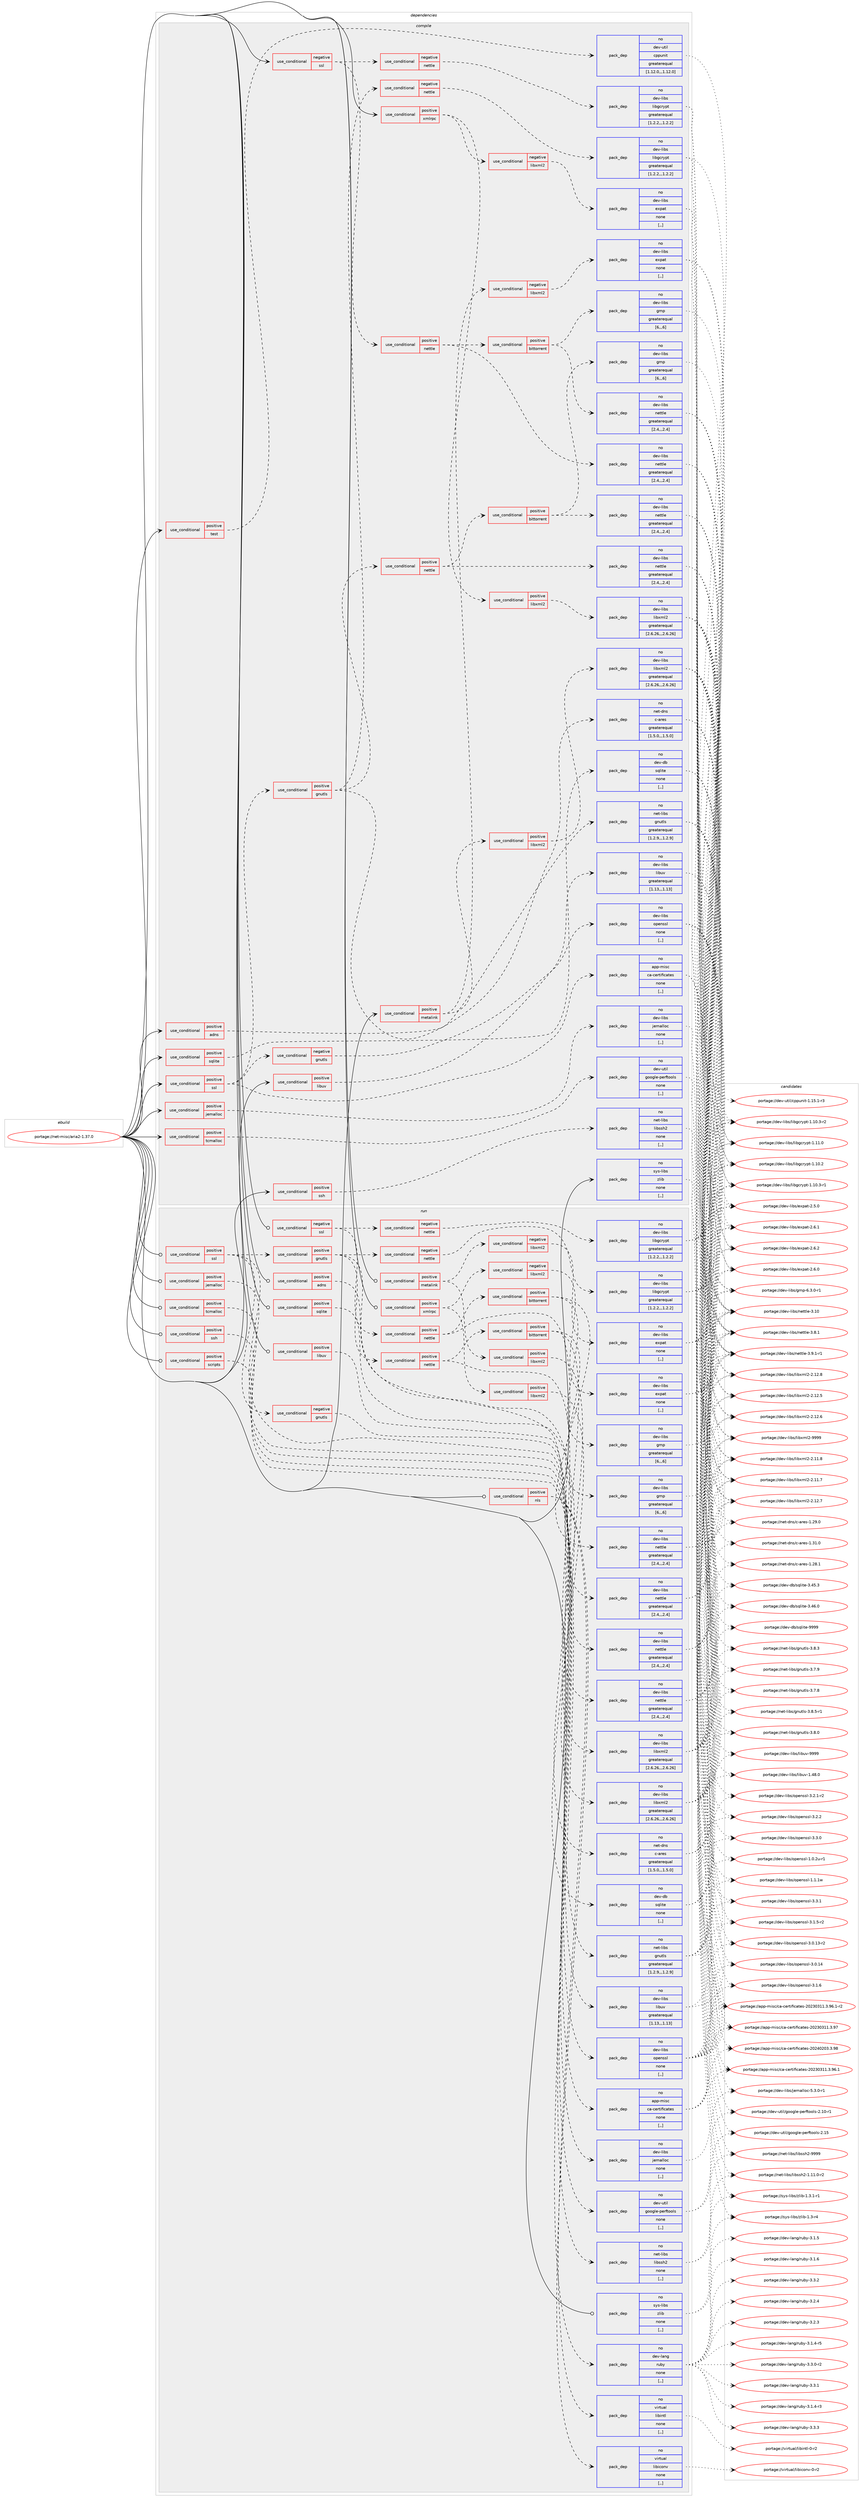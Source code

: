 digraph prolog {

# *************
# Graph options
# *************

newrank=true;
concentrate=true;
compound=true;
graph [rankdir=LR,fontname=Helvetica,fontsize=10,ranksep=1.5];#, ranksep=2.5, nodesep=0.2];
edge  [arrowhead=vee];
node  [fontname=Helvetica,fontsize=10];

# **********
# The ebuild
# **********

subgraph cluster_leftcol {
color=gray;
rank=same;
label=<<i>ebuild</i>>;
id [label="portage://net-misc/aria2-1.37.0", color=red, width=4, href="../net-misc/aria2-1.37.0.svg"];
}

# ****************
# The dependencies
# ****************

subgraph cluster_midcol {
color=gray;
label=<<i>dependencies</i>>;
subgraph cluster_compile {
fillcolor="#eeeeee";
style=filled;
label=<<i>compile</i>>;
subgraph cond92990 {
dependency355979 [label=<<TABLE BORDER="0" CELLBORDER="1" CELLSPACING="0" CELLPADDING="4"><TR><TD ROWSPAN="3" CELLPADDING="10">use_conditional</TD></TR><TR><TD>negative</TD></TR><TR><TD>ssl</TD></TR></TABLE>>, shape=none, color=red];
subgraph cond92991 {
dependency355980 [label=<<TABLE BORDER="0" CELLBORDER="1" CELLSPACING="0" CELLPADDING="4"><TR><TD ROWSPAN="3" CELLPADDING="10">use_conditional</TD></TR><TR><TD>positive</TD></TR><TR><TD>nettle</TD></TR></TABLE>>, shape=none, color=red];
subgraph pack260380 {
dependency355981 [label=<<TABLE BORDER="0" CELLBORDER="1" CELLSPACING="0" CELLPADDING="4" WIDTH="220"><TR><TD ROWSPAN="6" CELLPADDING="30">pack_dep</TD></TR><TR><TD WIDTH="110">no</TD></TR><TR><TD>dev-libs</TD></TR><TR><TD>nettle</TD></TR><TR><TD>greaterequal</TD></TR><TR><TD>[2.4,,,2.4]</TD></TR></TABLE>>, shape=none, color=blue];
}
dependency355980:e -> dependency355981:w [weight=20,style="dashed",arrowhead="vee"];
subgraph cond92992 {
dependency355982 [label=<<TABLE BORDER="0" CELLBORDER="1" CELLSPACING="0" CELLPADDING="4"><TR><TD ROWSPAN="3" CELLPADDING="10">use_conditional</TD></TR><TR><TD>positive</TD></TR><TR><TD>bittorrent</TD></TR></TABLE>>, shape=none, color=red];
subgraph pack260381 {
dependency355983 [label=<<TABLE BORDER="0" CELLBORDER="1" CELLSPACING="0" CELLPADDING="4" WIDTH="220"><TR><TD ROWSPAN="6" CELLPADDING="30">pack_dep</TD></TR><TR><TD WIDTH="110">no</TD></TR><TR><TD>dev-libs</TD></TR><TR><TD>nettle</TD></TR><TR><TD>greaterequal</TD></TR><TR><TD>[2.4,,,2.4]</TD></TR></TABLE>>, shape=none, color=blue];
}
dependency355982:e -> dependency355983:w [weight=20,style="dashed",arrowhead="vee"];
subgraph pack260382 {
dependency355984 [label=<<TABLE BORDER="0" CELLBORDER="1" CELLSPACING="0" CELLPADDING="4" WIDTH="220"><TR><TD ROWSPAN="6" CELLPADDING="30">pack_dep</TD></TR><TR><TD WIDTH="110">no</TD></TR><TR><TD>dev-libs</TD></TR><TR><TD>gmp</TD></TR><TR><TD>greaterequal</TD></TR><TR><TD>[6,,,6]</TD></TR></TABLE>>, shape=none, color=blue];
}
dependency355982:e -> dependency355984:w [weight=20,style="dashed",arrowhead="vee"];
}
dependency355980:e -> dependency355982:w [weight=20,style="dashed",arrowhead="vee"];
}
dependency355979:e -> dependency355980:w [weight=20,style="dashed",arrowhead="vee"];
subgraph cond92993 {
dependency355985 [label=<<TABLE BORDER="0" CELLBORDER="1" CELLSPACING="0" CELLPADDING="4"><TR><TD ROWSPAN="3" CELLPADDING="10">use_conditional</TD></TR><TR><TD>negative</TD></TR><TR><TD>nettle</TD></TR></TABLE>>, shape=none, color=red];
subgraph pack260383 {
dependency355986 [label=<<TABLE BORDER="0" CELLBORDER="1" CELLSPACING="0" CELLPADDING="4" WIDTH="220"><TR><TD ROWSPAN="6" CELLPADDING="30">pack_dep</TD></TR><TR><TD WIDTH="110">no</TD></TR><TR><TD>dev-libs</TD></TR><TR><TD>libgcrypt</TD></TR><TR><TD>greaterequal</TD></TR><TR><TD>[1.2.2,,,1.2.2]</TD></TR></TABLE>>, shape=none, color=blue];
}
dependency355985:e -> dependency355986:w [weight=20,style="dashed",arrowhead="vee"];
}
dependency355979:e -> dependency355985:w [weight=20,style="dashed",arrowhead="vee"];
}
id:e -> dependency355979:w [weight=20,style="solid",arrowhead="vee"];
subgraph cond92994 {
dependency355987 [label=<<TABLE BORDER="0" CELLBORDER="1" CELLSPACING="0" CELLPADDING="4"><TR><TD ROWSPAN="3" CELLPADDING="10">use_conditional</TD></TR><TR><TD>positive</TD></TR><TR><TD>adns</TD></TR></TABLE>>, shape=none, color=red];
subgraph pack260384 {
dependency355988 [label=<<TABLE BORDER="0" CELLBORDER="1" CELLSPACING="0" CELLPADDING="4" WIDTH="220"><TR><TD ROWSPAN="6" CELLPADDING="30">pack_dep</TD></TR><TR><TD WIDTH="110">no</TD></TR><TR><TD>net-dns</TD></TR><TR><TD>c-ares</TD></TR><TR><TD>greaterequal</TD></TR><TR><TD>[1.5.0,,,1.5.0]</TD></TR></TABLE>>, shape=none, color=blue];
}
dependency355987:e -> dependency355988:w [weight=20,style="dashed",arrowhead="vee"];
}
id:e -> dependency355987:w [weight=20,style="solid",arrowhead="vee"];
subgraph cond92995 {
dependency355989 [label=<<TABLE BORDER="0" CELLBORDER="1" CELLSPACING="0" CELLPADDING="4"><TR><TD ROWSPAN="3" CELLPADDING="10">use_conditional</TD></TR><TR><TD>positive</TD></TR><TR><TD>jemalloc</TD></TR></TABLE>>, shape=none, color=red];
subgraph pack260385 {
dependency355990 [label=<<TABLE BORDER="0" CELLBORDER="1" CELLSPACING="0" CELLPADDING="4" WIDTH="220"><TR><TD ROWSPAN="6" CELLPADDING="30">pack_dep</TD></TR><TR><TD WIDTH="110">no</TD></TR><TR><TD>dev-libs</TD></TR><TR><TD>jemalloc</TD></TR><TR><TD>none</TD></TR><TR><TD>[,,]</TD></TR></TABLE>>, shape=none, color=blue];
}
dependency355989:e -> dependency355990:w [weight=20,style="dashed",arrowhead="vee"];
}
id:e -> dependency355989:w [weight=20,style="solid",arrowhead="vee"];
subgraph cond92996 {
dependency355991 [label=<<TABLE BORDER="0" CELLBORDER="1" CELLSPACING="0" CELLPADDING="4"><TR><TD ROWSPAN="3" CELLPADDING="10">use_conditional</TD></TR><TR><TD>positive</TD></TR><TR><TD>libuv</TD></TR></TABLE>>, shape=none, color=red];
subgraph pack260386 {
dependency355992 [label=<<TABLE BORDER="0" CELLBORDER="1" CELLSPACING="0" CELLPADDING="4" WIDTH="220"><TR><TD ROWSPAN="6" CELLPADDING="30">pack_dep</TD></TR><TR><TD WIDTH="110">no</TD></TR><TR><TD>dev-libs</TD></TR><TR><TD>libuv</TD></TR><TR><TD>greaterequal</TD></TR><TR><TD>[1.13,,,1.13]</TD></TR></TABLE>>, shape=none, color=blue];
}
dependency355991:e -> dependency355992:w [weight=20,style="dashed",arrowhead="vee"];
}
id:e -> dependency355991:w [weight=20,style="solid",arrowhead="vee"];
subgraph cond92997 {
dependency355993 [label=<<TABLE BORDER="0" CELLBORDER="1" CELLSPACING="0" CELLPADDING="4"><TR><TD ROWSPAN="3" CELLPADDING="10">use_conditional</TD></TR><TR><TD>positive</TD></TR><TR><TD>metalink</TD></TR></TABLE>>, shape=none, color=red];
subgraph cond92998 {
dependency355994 [label=<<TABLE BORDER="0" CELLBORDER="1" CELLSPACING="0" CELLPADDING="4"><TR><TD ROWSPAN="3" CELLPADDING="10">use_conditional</TD></TR><TR><TD>positive</TD></TR><TR><TD>libxml2</TD></TR></TABLE>>, shape=none, color=red];
subgraph pack260387 {
dependency355995 [label=<<TABLE BORDER="0" CELLBORDER="1" CELLSPACING="0" CELLPADDING="4" WIDTH="220"><TR><TD ROWSPAN="6" CELLPADDING="30">pack_dep</TD></TR><TR><TD WIDTH="110">no</TD></TR><TR><TD>dev-libs</TD></TR><TR><TD>libxml2</TD></TR><TR><TD>greaterequal</TD></TR><TR><TD>[2.6.26,,,2.6.26]</TD></TR></TABLE>>, shape=none, color=blue];
}
dependency355994:e -> dependency355995:w [weight=20,style="dashed",arrowhead="vee"];
}
dependency355993:e -> dependency355994:w [weight=20,style="dashed",arrowhead="vee"];
subgraph cond92999 {
dependency355996 [label=<<TABLE BORDER="0" CELLBORDER="1" CELLSPACING="0" CELLPADDING="4"><TR><TD ROWSPAN="3" CELLPADDING="10">use_conditional</TD></TR><TR><TD>negative</TD></TR><TR><TD>libxml2</TD></TR></TABLE>>, shape=none, color=red];
subgraph pack260388 {
dependency355997 [label=<<TABLE BORDER="0" CELLBORDER="1" CELLSPACING="0" CELLPADDING="4" WIDTH="220"><TR><TD ROWSPAN="6" CELLPADDING="30">pack_dep</TD></TR><TR><TD WIDTH="110">no</TD></TR><TR><TD>dev-libs</TD></TR><TR><TD>expat</TD></TR><TR><TD>none</TD></TR><TR><TD>[,,]</TD></TR></TABLE>>, shape=none, color=blue];
}
dependency355996:e -> dependency355997:w [weight=20,style="dashed",arrowhead="vee"];
}
dependency355993:e -> dependency355996:w [weight=20,style="dashed",arrowhead="vee"];
}
id:e -> dependency355993:w [weight=20,style="solid",arrowhead="vee"];
subgraph cond93000 {
dependency355998 [label=<<TABLE BORDER="0" CELLBORDER="1" CELLSPACING="0" CELLPADDING="4"><TR><TD ROWSPAN="3" CELLPADDING="10">use_conditional</TD></TR><TR><TD>positive</TD></TR><TR><TD>sqlite</TD></TR></TABLE>>, shape=none, color=red];
subgraph pack260389 {
dependency355999 [label=<<TABLE BORDER="0" CELLBORDER="1" CELLSPACING="0" CELLPADDING="4" WIDTH="220"><TR><TD ROWSPAN="6" CELLPADDING="30">pack_dep</TD></TR><TR><TD WIDTH="110">no</TD></TR><TR><TD>dev-db</TD></TR><TR><TD>sqlite</TD></TR><TR><TD>none</TD></TR><TR><TD>[,,]</TD></TR></TABLE>>, shape=none, color=blue];
}
dependency355998:e -> dependency355999:w [weight=20,style="dashed",arrowhead="vee"];
}
id:e -> dependency355998:w [weight=20,style="solid",arrowhead="vee"];
subgraph cond93001 {
dependency356000 [label=<<TABLE BORDER="0" CELLBORDER="1" CELLSPACING="0" CELLPADDING="4"><TR><TD ROWSPAN="3" CELLPADDING="10">use_conditional</TD></TR><TR><TD>positive</TD></TR><TR><TD>ssh</TD></TR></TABLE>>, shape=none, color=red];
subgraph pack260390 {
dependency356001 [label=<<TABLE BORDER="0" CELLBORDER="1" CELLSPACING="0" CELLPADDING="4" WIDTH="220"><TR><TD ROWSPAN="6" CELLPADDING="30">pack_dep</TD></TR><TR><TD WIDTH="110">no</TD></TR><TR><TD>net-libs</TD></TR><TR><TD>libssh2</TD></TR><TR><TD>none</TD></TR><TR><TD>[,,]</TD></TR></TABLE>>, shape=none, color=blue];
}
dependency356000:e -> dependency356001:w [weight=20,style="dashed",arrowhead="vee"];
}
id:e -> dependency356000:w [weight=20,style="solid",arrowhead="vee"];
subgraph cond93002 {
dependency356002 [label=<<TABLE BORDER="0" CELLBORDER="1" CELLSPACING="0" CELLPADDING="4"><TR><TD ROWSPAN="3" CELLPADDING="10">use_conditional</TD></TR><TR><TD>positive</TD></TR><TR><TD>ssl</TD></TR></TABLE>>, shape=none, color=red];
subgraph pack260391 {
dependency356003 [label=<<TABLE BORDER="0" CELLBORDER="1" CELLSPACING="0" CELLPADDING="4" WIDTH="220"><TR><TD ROWSPAN="6" CELLPADDING="30">pack_dep</TD></TR><TR><TD WIDTH="110">no</TD></TR><TR><TD>app-misc</TD></TR><TR><TD>ca-certificates</TD></TR><TR><TD>none</TD></TR><TR><TD>[,,]</TD></TR></TABLE>>, shape=none, color=blue];
}
dependency356002:e -> dependency356003:w [weight=20,style="dashed",arrowhead="vee"];
subgraph cond93003 {
dependency356004 [label=<<TABLE BORDER="0" CELLBORDER="1" CELLSPACING="0" CELLPADDING="4"><TR><TD ROWSPAN="3" CELLPADDING="10">use_conditional</TD></TR><TR><TD>positive</TD></TR><TR><TD>gnutls</TD></TR></TABLE>>, shape=none, color=red];
subgraph pack260392 {
dependency356005 [label=<<TABLE BORDER="0" CELLBORDER="1" CELLSPACING="0" CELLPADDING="4" WIDTH="220"><TR><TD ROWSPAN="6" CELLPADDING="30">pack_dep</TD></TR><TR><TD WIDTH="110">no</TD></TR><TR><TD>net-libs</TD></TR><TR><TD>gnutls</TD></TR><TR><TD>greaterequal</TD></TR><TR><TD>[1.2.9,,,1.2.9]</TD></TR></TABLE>>, shape=none, color=blue];
}
dependency356004:e -> dependency356005:w [weight=20,style="dashed",arrowhead="vee"];
subgraph cond93004 {
dependency356006 [label=<<TABLE BORDER="0" CELLBORDER="1" CELLSPACING="0" CELLPADDING="4"><TR><TD ROWSPAN="3" CELLPADDING="10">use_conditional</TD></TR><TR><TD>positive</TD></TR><TR><TD>nettle</TD></TR></TABLE>>, shape=none, color=red];
subgraph pack260393 {
dependency356007 [label=<<TABLE BORDER="0" CELLBORDER="1" CELLSPACING="0" CELLPADDING="4" WIDTH="220"><TR><TD ROWSPAN="6" CELLPADDING="30">pack_dep</TD></TR><TR><TD WIDTH="110">no</TD></TR><TR><TD>dev-libs</TD></TR><TR><TD>nettle</TD></TR><TR><TD>greaterequal</TD></TR><TR><TD>[2.4,,,2.4]</TD></TR></TABLE>>, shape=none, color=blue];
}
dependency356006:e -> dependency356007:w [weight=20,style="dashed",arrowhead="vee"];
subgraph cond93005 {
dependency356008 [label=<<TABLE BORDER="0" CELLBORDER="1" CELLSPACING="0" CELLPADDING="4"><TR><TD ROWSPAN="3" CELLPADDING="10">use_conditional</TD></TR><TR><TD>positive</TD></TR><TR><TD>bittorrent</TD></TR></TABLE>>, shape=none, color=red];
subgraph pack260394 {
dependency356009 [label=<<TABLE BORDER="0" CELLBORDER="1" CELLSPACING="0" CELLPADDING="4" WIDTH="220"><TR><TD ROWSPAN="6" CELLPADDING="30">pack_dep</TD></TR><TR><TD WIDTH="110">no</TD></TR><TR><TD>dev-libs</TD></TR><TR><TD>nettle</TD></TR><TR><TD>greaterequal</TD></TR><TR><TD>[2.4,,,2.4]</TD></TR></TABLE>>, shape=none, color=blue];
}
dependency356008:e -> dependency356009:w [weight=20,style="dashed",arrowhead="vee"];
subgraph pack260395 {
dependency356010 [label=<<TABLE BORDER="0" CELLBORDER="1" CELLSPACING="0" CELLPADDING="4" WIDTH="220"><TR><TD ROWSPAN="6" CELLPADDING="30">pack_dep</TD></TR><TR><TD WIDTH="110">no</TD></TR><TR><TD>dev-libs</TD></TR><TR><TD>gmp</TD></TR><TR><TD>greaterequal</TD></TR><TR><TD>[6,,,6]</TD></TR></TABLE>>, shape=none, color=blue];
}
dependency356008:e -> dependency356010:w [weight=20,style="dashed",arrowhead="vee"];
}
dependency356006:e -> dependency356008:w [weight=20,style="dashed",arrowhead="vee"];
}
dependency356004:e -> dependency356006:w [weight=20,style="dashed",arrowhead="vee"];
subgraph cond93006 {
dependency356011 [label=<<TABLE BORDER="0" CELLBORDER="1" CELLSPACING="0" CELLPADDING="4"><TR><TD ROWSPAN="3" CELLPADDING="10">use_conditional</TD></TR><TR><TD>negative</TD></TR><TR><TD>nettle</TD></TR></TABLE>>, shape=none, color=red];
subgraph pack260396 {
dependency356012 [label=<<TABLE BORDER="0" CELLBORDER="1" CELLSPACING="0" CELLPADDING="4" WIDTH="220"><TR><TD ROWSPAN="6" CELLPADDING="30">pack_dep</TD></TR><TR><TD WIDTH="110">no</TD></TR><TR><TD>dev-libs</TD></TR><TR><TD>libgcrypt</TD></TR><TR><TD>greaterequal</TD></TR><TR><TD>[1.2.2,,,1.2.2]</TD></TR></TABLE>>, shape=none, color=blue];
}
dependency356011:e -> dependency356012:w [weight=20,style="dashed",arrowhead="vee"];
}
dependency356004:e -> dependency356011:w [weight=20,style="dashed",arrowhead="vee"];
}
dependency356002:e -> dependency356004:w [weight=20,style="dashed",arrowhead="vee"];
subgraph cond93007 {
dependency356013 [label=<<TABLE BORDER="0" CELLBORDER="1" CELLSPACING="0" CELLPADDING="4"><TR><TD ROWSPAN="3" CELLPADDING="10">use_conditional</TD></TR><TR><TD>negative</TD></TR><TR><TD>gnutls</TD></TR></TABLE>>, shape=none, color=red];
subgraph pack260397 {
dependency356014 [label=<<TABLE BORDER="0" CELLBORDER="1" CELLSPACING="0" CELLPADDING="4" WIDTH="220"><TR><TD ROWSPAN="6" CELLPADDING="30">pack_dep</TD></TR><TR><TD WIDTH="110">no</TD></TR><TR><TD>dev-libs</TD></TR><TR><TD>openssl</TD></TR><TR><TD>none</TD></TR><TR><TD>[,,]</TD></TR></TABLE>>, shape=none, color=blue];
}
dependency356013:e -> dependency356014:w [weight=20,style="dashed",arrowhead="vee"];
}
dependency356002:e -> dependency356013:w [weight=20,style="dashed",arrowhead="vee"];
}
id:e -> dependency356002:w [weight=20,style="solid",arrowhead="vee"];
subgraph cond93008 {
dependency356015 [label=<<TABLE BORDER="0" CELLBORDER="1" CELLSPACING="0" CELLPADDING="4"><TR><TD ROWSPAN="3" CELLPADDING="10">use_conditional</TD></TR><TR><TD>positive</TD></TR><TR><TD>tcmalloc</TD></TR></TABLE>>, shape=none, color=red];
subgraph pack260398 {
dependency356016 [label=<<TABLE BORDER="0" CELLBORDER="1" CELLSPACING="0" CELLPADDING="4" WIDTH="220"><TR><TD ROWSPAN="6" CELLPADDING="30">pack_dep</TD></TR><TR><TD WIDTH="110">no</TD></TR><TR><TD>dev-util</TD></TR><TR><TD>google-perftools</TD></TR><TR><TD>none</TD></TR><TR><TD>[,,]</TD></TR></TABLE>>, shape=none, color=blue];
}
dependency356015:e -> dependency356016:w [weight=20,style="dashed",arrowhead="vee"];
}
id:e -> dependency356015:w [weight=20,style="solid",arrowhead="vee"];
subgraph cond93009 {
dependency356017 [label=<<TABLE BORDER="0" CELLBORDER="1" CELLSPACING="0" CELLPADDING="4"><TR><TD ROWSPAN="3" CELLPADDING="10">use_conditional</TD></TR><TR><TD>positive</TD></TR><TR><TD>test</TD></TR></TABLE>>, shape=none, color=red];
subgraph pack260399 {
dependency356018 [label=<<TABLE BORDER="0" CELLBORDER="1" CELLSPACING="0" CELLPADDING="4" WIDTH="220"><TR><TD ROWSPAN="6" CELLPADDING="30">pack_dep</TD></TR><TR><TD WIDTH="110">no</TD></TR><TR><TD>dev-util</TD></TR><TR><TD>cppunit</TD></TR><TR><TD>greaterequal</TD></TR><TR><TD>[1.12.0,,,1.12.0]</TD></TR></TABLE>>, shape=none, color=blue];
}
dependency356017:e -> dependency356018:w [weight=20,style="dashed",arrowhead="vee"];
}
id:e -> dependency356017:w [weight=20,style="solid",arrowhead="vee"];
subgraph cond93010 {
dependency356019 [label=<<TABLE BORDER="0" CELLBORDER="1" CELLSPACING="0" CELLPADDING="4"><TR><TD ROWSPAN="3" CELLPADDING="10">use_conditional</TD></TR><TR><TD>positive</TD></TR><TR><TD>xmlrpc</TD></TR></TABLE>>, shape=none, color=red];
subgraph cond93011 {
dependency356020 [label=<<TABLE BORDER="0" CELLBORDER="1" CELLSPACING="0" CELLPADDING="4"><TR><TD ROWSPAN="3" CELLPADDING="10">use_conditional</TD></TR><TR><TD>positive</TD></TR><TR><TD>libxml2</TD></TR></TABLE>>, shape=none, color=red];
subgraph pack260400 {
dependency356021 [label=<<TABLE BORDER="0" CELLBORDER="1" CELLSPACING="0" CELLPADDING="4" WIDTH="220"><TR><TD ROWSPAN="6" CELLPADDING="30">pack_dep</TD></TR><TR><TD WIDTH="110">no</TD></TR><TR><TD>dev-libs</TD></TR><TR><TD>libxml2</TD></TR><TR><TD>greaterequal</TD></TR><TR><TD>[2.6.26,,,2.6.26]</TD></TR></TABLE>>, shape=none, color=blue];
}
dependency356020:e -> dependency356021:w [weight=20,style="dashed",arrowhead="vee"];
}
dependency356019:e -> dependency356020:w [weight=20,style="dashed",arrowhead="vee"];
subgraph cond93012 {
dependency356022 [label=<<TABLE BORDER="0" CELLBORDER="1" CELLSPACING="0" CELLPADDING="4"><TR><TD ROWSPAN="3" CELLPADDING="10">use_conditional</TD></TR><TR><TD>negative</TD></TR><TR><TD>libxml2</TD></TR></TABLE>>, shape=none, color=red];
subgraph pack260401 {
dependency356023 [label=<<TABLE BORDER="0" CELLBORDER="1" CELLSPACING="0" CELLPADDING="4" WIDTH="220"><TR><TD ROWSPAN="6" CELLPADDING="30">pack_dep</TD></TR><TR><TD WIDTH="110">no</TD></TR><TR><TD>dev-libs</TD></TR><TR><TD>expat</TD></TR><TR><TD>none</TD></TR><TR><TD>[,,]</TD></TR></TABLE>>, shape=none, color=blue];
}
dependency356022:e -> dependency356023:w [weight=20,style="dashed",arrowhead="vee"];
}
dependency356019:e -> dependency356022:w [weight=20,style="dashed",arrowhead="vee"];
}
id:e -> dependency356019:w [weight=20,style="solid",arrowhead="vee"];
subgraph pack260402 {
dependency356024 [label=<<TABLE BORDER="0" CELLBORDER="1" CELLSPACING="0" CELLPADDING="4" WIDTH="220"><TR><TD ROWSPAN="6" CELLPADDING="30">pack_dep</TD></TR><TR><TD WIDTH="110">no</TD></TR><TR><TD>sys-libs</TD></TR><TR><TD>zlib</TD></TR><TR><TD>none</TD></TR><TR><TD>[,,]</TD></TR></TABLE>>, shape=none, color=blue];
}
id:e -> dependency356024:w [weight=20,style="solid",arrowhead="vee"];
}
subgraph cluster_compileandrun {
fillcolor="#eeeeee";
style=filled;
label=<<i>compile and run</i>>;
}
subgraph cluster_run {
fillcolor="#eeeeee";
style=filled;
label=<<i>run</i>>;
subgraph cond93013 {
dependency356025 [label=<<TABLE BORDER="0" CELLBORDER="1" CELLSPACING="0" CELLPADDING="4"><TR><TD ROWSPAN="3" CELLPADDING="10">use_conditional</TD></TR><TR><TD>negative</TD></TR><TR><TD>ssl</TD></TR></TABLE>>, shape=none, color=red];
subgraph cond93014 {
dependency356026 [label=<<TABLE BORDER="0" CELLBORDER="1" CELLSPACING="0" CELLPADDING="4"><TR><TD ROWSPAN="3" CELLPADDING="10">use_conditional</TD></TR><TR><TD>positive</TD></TR><TR><TD>nettle</TD></TR></TABLE>>, shape=none, color=red];
subgraph pack260403 {
dependency356027 [label=<<TABLE BORDER="0" CELLBORDER="1" CELLSPACING="0" CELLPADDING="4" WIDTH="220"><TR><TD ROWSPAN="6" CELLPADDING="30">pack_dep</TD></TR><TR><TD WIDTH="110">no</TD></TR><TR><TD>dev-libs</TD></TR><TR><TD>nettle</TD></TR><TR><TD>greaterequal</TD></TR><TR><TD>[2.4,,,2.4]</TD></TR></TABLE>>, shape=none, color=blue];
}
dependency356026:e -> dependency356027:w [weight=20,style="dashed",arrowhead="vee"];
subgraph cond93015 {
dependency356028 [label=<<TABLE BORDER="0" CELLBORDER="1" CELLSPACING="0" CELLPADDING="4"><TR><TD ROWSPAN="3" CELLPADDING="10">use_conditional</TD></TR><TR><TD>positive</TD></TR><TR><TD>bittorrent</TD></TR></TABLE>>, shape=none, color=red];
subgraph pack260404 {
dependency356029 [label=<<TABLE BORDER="0" CELLBORDER="1" CELLSPACING="0" CELLPADDING="4" WIDTH="220"><TR><TD ROWSPAN="6" CELLPADDING="30">pack_dep</TD></TR><TR><TD WIDTH="110">no</TD></TR><TR><TD>dev-libs</TD></TR><TR><TD>nettle</TD></TR><TR><TD>greaterequal</TD></TR><TR><TD>[2.4,,,2.4]</TD></TR></TABLE>>, shape=none, color=blue];
}
dependency356028:e -> dependency356029:w [weight=20,style="dashed",arrowhead="vee"];
subgraph pack260405 {
dependency356030 [label=<<TABLE BORDER="0" CELLBORDER="1" CELLSPACING="0" CELLPADDING="4" WIDTH="220"><TR><TD ROWSPAN="6" CELLPADDING="30">pack_dep</TD></TR><TR><TD WIDTH="110">no</TD></TR><TR><TD>dev-libs</TD></TR><TR><TD>gmp</TD></TR><TR><TD>greaterequal</TD></TR><TR><TD>[6,,,6]</TD></TR></TABLE>>, shape=none, color=blue];
}
dependency356028:e -> dependency356030:w [weight=20,style="dashed",arrowhead="vee"];
}
dependency356026:e -> dependency356028:w [weight=20,style="dashed",arrowhead="vee"];
}
dependency356025:e -> dependency356026:w [weight=20,style="dashed",arrowhead="vee"];
subgraph cond93016 {
dependency356031 [label=<<TABLE BORDER="0" CELLBORDER="1" CELLSPACING="0" CELLPADDING="4"><TR><TD ROWSPAN="3" CELLPADDING="10">use_conditional</TD></TR><TR><TD>negative</TD></TR><TR><TD>nettle</TD></TR></TABLE>>, shape=none, color=red];
subgraph pack260406 {
dependency356032 [label=<<TABLE BORDER="0" CELLBORDER="1" CELLSPACING="0" CELLPADDING="4" WIDTH="220"><TR><TD ROWSPAN="6" CELLPADDING="30">pack_dep</TD></TR><TR><TD WIDTH="110">no</TD></TR><TR><TD>dev-libs</TD></TR><TR><TD>libgcrypt</TD></TR><TR><TD>greaterequal</TD></TR><TR><TD>[1.2.2,,,1.2.2]</TD></TR></TABLE>>, shape=none, color=blue];
}
dependency356031:e -> dependency356032:w [weight=20,style="dashed",arrowhead="vee"];
}
dependency356025:e -> dependency356031:w [weight=20,style="dashed",arrowhead="vee"];
}
id:e -> dependency356025:w [weight=20,style="solid",arrowhead="odot"];
subgraph cond93017 {
dependency356033 [label=<<TABLE BORDER="0" CELLBORDER="1" CELLSPACING="0" CELLPADDING="4"><TR><TD ROWSPAN="3" CELLPADDING="10">use_conditional</TD></TR><TR><TD>positive</TD></TR><TR><TD>adns</TD></TR></TABLE>>, shape=none, color=red];
subgraph pack260407 {
dependency356034 [label=<<TABLE BORDER="0" CELLBORDER="1" CELLSPACING="0" CELLPADDING="4" WIDTH="220"><TR><TD ROWSPAN="6" CELLPADDING="30">pack_dep</TD></TR><TR><TD WIDTH="110">no</TD></TR><TR><TD>net-dns</TD></TR><TR><TD>c-ares</TD></TR><TR><TD>greaterequal</TD></TR><TR><TD>[1.5.0,,,1.5.0]</TD></TR></TABLE>>, shape=none, color=blue];
}
dependency356033:e -> dependency356034:w [weight=20,style="dashed",arrowhead="vee"];
}
id:e -> dependency356033:w [weight=20,style="solid",arrowhead="odot"];
subgraph cond93018 {
dependency356035 [label=<<TABLE BORDER="0" CELLBORDER="1" CELLSPACING="0" CELLPADDING="4"><TR><TD ROWSPAN="3" CELLPADDING="10">use_conditional</TD></TR><TR><TD>positive</TD></TR><TR><TD>jemalloc</TD></TR></TABLE>>, shape=none, color=red];
subgraph pack260408 {
dependency356036 [label=<<TABLE BORDER="0" CELLBORDER="1" CELLSPACING="0" CELLPADDING="4" WIDTH="220"><TR><TD ROWSPAN="6" CELLPADDING="30">pack_dep</TD></TR><TR><TD WIDTH="110">no</TD></TR><TR><TD>dev-libs</TD></TR><TR><TD>jemalloc</TD></TR><TR><TD>none</TD></TR><TR><TD>[,,]</TD></TR></TABLE>>, shape=none, color=blue];
}
dependency356035:e -> dependency356036:w [weight=20,style="dashed",arrowhead="vee"];
}
id:e -> dependency356035:w [weight=20,style="solid",arrowhead="odot"];
subgraph cond93019 {
dependency356037 [label=<<TABLE BORDER="0" CELLBORDER="1" CELLSPACING="0" CELLPADDING="4"><TR><TD ROWSPAN="3" CELLPADDING="10">use_conditional</TD></TR><TR><TD>positive</TD></TR><TR><TD>libuv</TD></TR></TABLE>>, shape=none, color=red];
subgraph pack260409 {
dependency356038 [label=<<TABLE BORDER="0" CELLBORDER="1" CELLSPACING="0" CELLPADDING="4" WIDTH="220"><TR><TD ROWSPAN="6" CELLPADDING="30">pack_dep</TD></TR><TR><TD WIDTH="110">no</TD></TR><TR><TD>dev-libs</TD></TR><TR><TD>libuv</TD></TR><TR><TD>greaterequal</TD></TR><TR><TD>[1.13,,,1.13]</TD></TR></TABLE>>, shape=none, color=blue];
}
dependency356037:e -> dependency356038:w [weight=20,style="dashed",arrowhead="vee"];
}
id:e -> dependency356037:w [weight=20,style="solid",arrowhead="odot"];
subgraph cond93020 {
dependency356039 [label=<<TABLE BORDER="0" CELLBORDER="1" CELLSPACING="0" CELLPADDING="4"><TR><TD ROWSPAN="3" CELLPADDING="10">use_conditional</TD></TR><TR><TD>positive</TD></TR><TR><TD>metalink</TD></TR></TABLE>>, shape=none, color=red];
subgraph cond93021 {
dependency356040 [label=<<TABLE BORDER="0" CELLBORDER="1" CELLSPACING="0" CELLPADDING="4"><TR><TD ROWSPAN="3" CELLPADDING="10">use_conditional</TD></TR><TR><TD>positive</TD></TR><TR><TD>libxml2</TD></TR></TABLE>>, shape=none, color=red];
subgraph pack260410 {
dependency356041 [label=<<TABLE BORDER="0" CELLBORDER="1" CELLSPACING="0" CELLPADDING="4" WIDTH="220"><TR><TD ROWSPAN="6" CELLPADDING="30">pack_dep</TD></TR><TR><TD WIDTH="110">no</TD></TR><TR><TD>dev-libs</TD></TR><TR><TD>libxml2</TD></TR><TR><TD>greaterequal</TD></TR><TR><TD>[2.6.26,,,2.6.26]</TD></TR></TABLE>>, shape=none, color=blue];
}
dependency356040:e -> dependency356041:w [weight=20,style="dashed",arrowhead="vee"];
}
dependency356039:e -> dependency356040:w [weight=20,style="dashed",arrowhead="vee"];
subgraph cond93022 {
dependency356042 [label=<<TABLE BORDER="0" CELLBORDER="1" CELLSPACING="0" CELLPADDING="4"><TR><TD ROWSPAN="3" CELLPADDING="10">use_conditional</TD></TR><TR><TD>negative</TD></TR><TR><TD>libxml2</TD></TR></TABLE>>, shape=none, color=red];
subgraph pack260411 {
dependency356043 [label=<<TABLE BORDER="0" CELLBORDER="1" CELLSPACING="0" CELLPADDING="4" WIDTH="220"><TR><TD ROWSPAN="6" CELLPADDING="30">pack_dep</TD></TR><TR><TD WIDTH="110">no</TD></TR><TR><TD>dev-libs</TD></TR><TR><TD>expat</TD></TR><TR><TD>none</TD></TR><TR><TD>[,,]</TD></TR></TABLE>>, shape=none, color=blue];
}
dependency356042:e -> dependency356043:w [weight=20,style="dashed",arrowhead="vee"];
}
dependency356039:e -> dependency356042:w [weight=20,style="dashed",arrowhead="vee"];
}
id:e -> dependency356039:w [weight=20,style="solid",arrowhead="odot"];
subgraph cond93023 {
dependency356044 [label=<<TABLE BORDER="0" CELLBORDER="1" CELLSPACING="0" CELLPADDING="4"><TR><TD ROWSPAN="3" CELLPADDING="10">use_conditional</TD></TR><TR><TD>positive</TD></TR><TR><TD>nls</TD></TR></TABLE>>, shape=none, color=red];
subgraph pack260412 {
dependency356045 [label=<<TABLE BORDER="0" CELLBORDER="1" CELLSPACING="0" CELLPADDING="4" WIDTH="220"><TR><TD ROWSPAN="6" CELLPADDING="30">pack_dep</TD></TR><TR><TD WIDTH="110">no</TD></TR><TR><TD>virtual</TD></TR><TR><TD>libiconv</TD></TR><TR><TD>none</TD></TR><TR><TD>[,,]</TD></TR></TABLE>>, shape=none, color=blue];
}
dependency356044:e -> dependency356045:w [weight=20,style="dashed",arrowhead="vee"];
subgraph pack260413 {
dependency356046 [label=<<TABLE BORDER="0" CELLBORDER="1" CELLSPACING="0" CELLPADDING="4" WIDTH="220"><TR><TD ROWSPAN="6" CELLPADDING="30">pack_dep</TD></TR><TR><TD WIDTH="110">no</TD></TR><TR><TD>virtual</TD></TR><TR><TD>libintl</TD></TR><TR><TD>none</TD></TR><TR><TD>[,,]</TD></TR></TABLE>>, shape=none, color=blue];
}
dependency356044:e -> dependency356046:w [weight=20,style="dashed",arrowhead="vee"];
}
id:e -> dependency356044:w [weight=20,style="solid",arrowhead="odot"];
subgraph cond93024 {
dependency356047 [label=<<TABLE BORDER="0" CELLBORDER="1" CELLSPACING="0" CELLPADDING="4"><TR><TD ROWSPAN="3" CELLPADDING="10">use_conditional</TD></TR><TR><TD>positive</TD></TR><TR><TD>scripts</TD></TR></TABLE>>, shape=none, color=red];
subgraph pack260414 {
dependency356048 [label=<<TABLE BORDER="0" CELLBORDER="1" CELLSPACING="0" CELLPADDING="4" WIDTH="220"><TR><TD ROWSPAN="6" CELLPADDING="30">pack_dep</TD></TR><TR><TD WIDTH="110">no</TD></TR><TR><TD>dev-lang</TD></TR><TR><TD>ruby</TD></TR><TR><TD>none</TD></TR><TR><TD>[,,]</TD></TR></TABLE>>, shape=none, color=blue];
}
dependency356047:e -> dependency356048:w [weight=20,style="dashed",arrowhead="vee"];
}
id:e -> dependency356047:w [weight=20,style="solid",arrowhead="odot"];
subgraph cond93025 {
dependency356049 [label=<<TABLE BORDER="0" CELLBORDER="1" CELLSPACING="0" CELLPADDING="4"><TR><TD ROWSPAN="3" CELLPADDING="10">use_conditional</TD></TR><TR><TD>positive</TD></TR><TR><TD>sqlite</TD></TR></TABLE>>, shape=none, color=red];
subgraph pack260415 {
dependency356050 [label=<<TABLE BORDER="0" CELLBORDER="1" CELLSPACING="0" CELLPADDING="4" WIDTH="220"><TR><TD ROWSPAN="6" CELLPADDING="30">pack_dep</TD></TR><TR><TD WIDTH="110">no</TD></TR><TR><TD>dev-db</TD></TR><TR><TD>sqlite</TD></TR><TR><TD>none</TD></TR><TR><TD>[,,]</TD></TR></TABLE>>, shape=none, color=blue];
}
dependency356049:e -> dependency356050:w [weight=20,style="dashed",arrowhead="vee"];
}
id:e -> dependency356049:w [weight=20,style="solid",arrowhead="odot"];
subgraph cond93026 {
dependency356051 [label=<<TABLE BORDER="0" CELLBORDER="1" CELLSPACING="0" CELLPADDING="4"><TR><TD ROWSPAN="3" CELLPADDING="10">use_conditional</TD></TR><TR><TD>positive</TD></TR><TR><TD>ssh</TD></TR></TABLE>>, shape=none, color=red];
subgraph pack260416 {
dependency356052 [label=<<TABLE BORDER="0" CELLBORDER="1" CELLSPACING="0" CELLPADDING="4" WIDTH="220"><TR><TD ROWSPAN="6" CELLPADDING="30">pack_dep</TD></TR><TR><TD WIDTH="110">no</TD></TR><TR><TD>net-libs</TD></TR><TR><TD>libssh2</TD></TR><TR><TD>none</TD></TR><TR><TD>[,,]</TD></TR></TABLE>>, shape=none, color=blue];
}
dependency356051:e -> dependency356052:w [weight=20,style="dashed",arrowhead="vee"];
}
id:e -> dependency356051:w [weight=20,style="solid",arrowhead="odot"];
subgraph cond93027 {
dependency356053 [label=<<TABLE BORDER="0" CELLBORDER="1" CELLSPACING="0" CELLPADDING="4"><TR><TD ROWSPAN="3" CELLPADDING="10">use_conditional</TD></TR><TR><TD>positive</TD></TR><TR><TD>ssl</TD></TR></TABLE>>, shape=none, color=red];
subgraph pack260417 {
dependency356054 [label=<<TABLE BORDER="0" CELLBORDER="1" CELLSPACING="0" CELLPADDING="4" WIDTH="220"><TR><TD ROWSPAN="6" CELLPADDING="30">pack_dep</TD></TR><TR><TD WIDTH="110">no</TD></TR><TR><TD>app-misc</TD></TR><TR><TD>ca-certificates</TD></TR><TR><TD>none</TD></TR><TR><TD>[,,]</TD></TR></TABLE>>, shape=none, color=blue];
}
dependency356053:e -> dependency356054:w [weight=20,style="dashed",arrowhead="vee"];
subgraph cond93028 {
dependency356055 [label=<<TABLE BORDER="0" CELLBORDER="1" CELLSPACING="0" CELLPADDING="4"><TR><TD ROWSPAN="3" CELLPADDING="10">use_conditional</TD></TR><TR><TD>positive</TD></TR><TR><TD>gnutls</TD></TR></TABLE>>, shape=none, color=red];
subgraph pack260418 {
dependency356056 [label=<<TABLE BORDER="0" CELLBORDER="1" CELLSPACING="0" CELLPADDING="4" WIDTH="220"><TR><TD ROWSPAN="6" CELLPADDING="30">pack_dep</TD></TR><TR><TD WIDTH="110">no</TD></TR><TR><TD>net-libs</TD></TR><TR><TD>gnutls</TD></TR><TR><TD>greaterequal</TD></TR><TR><TD>[1.2.9,,,1.2.9]</TD></TR></TABLE>>, shape=none, color=blue];
}
dependency356055:e -> dependency356056:w [weight=20,style="dashed",arrowhead="vee"];
subgraph cond93029 {
dependency356057 [label=<<TABLE BORDER="0" CELLBORDER="1" CELLSPACING="0" CELLPADDING="4"><TR><TD ROWSPAN="3" CELLPADDING="10">use_conditional</TD></TR><TR><TD>positive</TD></TR><TR><TD>nettle</TD></TR></TABLE>>, shape=none, color=red];
subgraph pack260419 {
dependency356058 [label=<<TABLE BORDER="0" CELLBORDER="1" CELLSPACING="0" CELLPADDING="4" WIDTH="220"><TR><TD ROWSPAN="6" CELLPADDING="30">pack_dep</TD></TR><TR><TD WIDTH="110">no</TD></TR><TR><TD>dev-libs</TD></TR><TR><TD>nettle</TD></TR><TR><TD>greaterequal</TD></TR><TR><TD>[2.4,,,2.4]</TD></TR></TABLE>>, shape=none, color=blue];
}
dependency356057:e -> dependency356058:w [weight=20,style="dashed",arrowhead="vee"];
subgraph cond93030 {
dependency356059 [label=<<TABLE BORDER="0" CELLBORDER="1" CELLSPACING="0" CELLPADDING="4"><TR><TD ROWSPAN="3" CELLPADDING="10">use_conditional</TD></TR><TR><TD>positive</TD></TR><TR><TD>bittorrent</TD></TR></TABLE>>, shape=none, color=red];
subgraph pack260420 {
dependency356060 [label=<<TABLE BORDER="0" CELLBORDER="1" CELLSPACING="0" CELLPADDING="4" WIDTH="220"><TR><TD ROWSPAN="6" CELLPADDING="30">pack_dep</TD></TR><TR><TD WIDTH="110">no</TD></TR><TR><TD>dev-libs</TD></TR><TR><TD>nettle</TD></TR><TR><TD>greaterequal</TD></TR><TR><TD>[2.4,,,2.4]</TD></TR></TABLE>>, shape=none, color=blue];
}
dependency356059:e -> dependency356060:w [weight=20,style="dashed",arrowhead="vee"];
subgraph pack260421 {
dependency356061 [label=<<TABLE BORDER="0" CELLBORDER="1" CELLSPACING="0" CELLPADDING="4" WIDTH="220"><TR><TD ROWSPAN="6" CELLPADDING="30">pack_dep</TD></TR><TR><TD WIDTH="110">no</TD></TR><TR><TD>dev-libs</TD></TR><TR><TD>gmp</TD></TR><TR><TD>greaterequal</TD></TR><TR><TD>[6,,,6]</TD></TR></TABLE>>, shape=none, color=blue];
}
dependency356059:e -> dependency356061:w [weight=20,style="dashed",arrowhead="vee"];
}
dependency356057:e -> dependency356059:w [weight=20,style="dashed",arrowhead="vee"];
}
dependency356055:e -> dependency356057:w [weight=20,style="dashed",arrowhead="vee"];
subgraph cond93031 {
dependency356062 [label=<<TABLE BORDER="0" CELLBORDER="1" CELLSPACING="0" CELLPADDING="4"><TR><TD ROWSPAN="3" CELLPADDING="10">use_conditional</TD></TR><TR><TD>negative</TD></TR><TR><TD>nettle</TD></TR></TABLE>>, shape=none, color=red];
subgraph pack260422 {
dependency356063 [label=<<TABLE BORDER="0" CELLBORDER="1" CELLSPACING="0" CELLPADDING="4" WIDTH="220"><TR><TD ROWSPAN="6" CELLPADDING="30">pack_dep</TD></TR><TR><TD WIDTH="110">no</TD></TR><TR><TD>dev-libs</TD></TR><TR><TD>libgcrypt</TD></TR><TR><TD>greaterequal</TD></TR><TR><TD>[1.2.2,,,1.2.2]</TD></TR></TABLE>>, shape=none, color=blue];
}
dependency356062:e -> dependency356063:w [weight=20,style="dashed",arrowhead="vee"];
}
dependency356055:e -> dependency356062:w [weight=20,style="dashed",arrowhead="vee"];
}
dependency356053:e -> dependency356055:w [weight=20,style="dashed",arrowhead="vee"];
subgraph cond93032 {
dependency356064 [label=<<TABLE BORDER="0" CELLBORDER="1" CELLSPACING="0" CELLPADDING="4"><TR><TD ROWSPAN="3" CELLPADDING="10">use_conditional</TD></TR><TR><TD>negative</TD></TR><TR><TD>gnutls</TD></TR></TABLE>>, shape=none, color=red];
subgraph pack260423 {
dependency356065 [label=<<TABLE BORDER="0" CELLBORDER="1" CELLSPACING="0" CELLPADDING="4" WIDTH="220"><TR><TD ROWSPAN="6" CELLPADDING="30">pack_dep</TD></TR><TR><TD WIDTH="110">no</TD></TR><TR><TD>dev-libs</TD></TR><TR><TD>openssl</TD></TR><TR><TD>none</TD></TR><TR><TD>[,,]</TD></TR></TABLE>>, shape=none, color=blue];
}
dependency356064:e -> dependency356065:w [weight=20,style="dashed",arrowhead="vee"];
}
dependency356053:e -> dependency356064:w [weight=20,style="dashed",arrowhead="vee"];
}
id:e -> dependency356053:w [weight=20,style="solid",arrowhead="odot"];
subgraph cond93033 {
dependency356066 [label=<<TABLE BORDER="0" CELLBORDER="1" CELLSPACING="0" CELLPADDING="4"><TR><TD ROWSPAN="3" CELLPADDING="10">use_conditional</TD></TR><TR><TD>positive</TD></TR><TR><TD>tcmalloc</TD></TR></TABLE>>, shape=none, color=red];
subgraph pack260424 {
dependency356067 [label=<<TABLE BORDER="0" CELLBORDER="1" CELLSPACING="0" CELLPADDING="4" WIDTH="220"><TR><TD ROWSPAN="6" CELLPADDING="30">pack_dep</TD></TR><TR><TD WIDTH="110">no</TD></TR><TR><TD>dev-util</TD></TR><TR><TD>google-perftools</TD></TR><TR><TD>none</TD></TR><TR><TD>[,,]</TD></TR></TABLE>>, shape=none, color=blue];
}
dependency356066:e -> dependency356067:w [weight=20,style="dashed",arrowhead="vee"];
}
id:e -> dependency356066:w [weight=20,style="solid",arrowhead="odot"];
subgraph cond93034 {
dependency356068 [label=<<TABLE BORDER="0" CELLBORDER="1" CELLSPACING="0" CELLPADDING="4"><TR><TD ROWSPAN="3" CELLPADDING="10">use_conditional</TD></TR><TR><TD>positive</TD></TR><TR><TD>xmlrpc</TD></TR></TABLE>>, shape=none, color=red];
subgraph cond93035 {
dependency356069 [label=<<TABLE BORDER="0" CELLBORDER="1" CELLSPACING="0" CELLPADDING="4"><TR><TD ROWSPAN="3" CELLPADDING="10">use_conditional</TD></TR><TR><TD>positive</TD></TR><TR><TD>libxml2</TD></TR></TABLE>>, shape=none, color=red];
subgraph pack260425 {
dependency356070 [label=<<TABLE BORDER="0" CELLBORDER="1" CELLSPACING="0" CELLPADDING="4" WIDTH="220"><TR><TD ROWSPAN="6" CELLPADDING="30">pack_dep</TD></TR><TR><TD WIDTH="110">no</TD></TR><TR><TD>dev-libs</TD></TR><TR><TD>libxml2</TD></TR><TR><TD>greaterequal</TD></TR><TR><TD>[2.6.26,,,2.6.26]</TD></TR></TABLE>>, shape=none, color=blue];
}
dependency356069:e -> dependency356070:w [weight=20,style="dashed",arrowhead="vee"];
}
dependency356068:e -> dependency356069:w [weight=20,style="dashed",arrowhead="vee"];
subgraph cond93036 {
dependency356071 [label=<<TABLE BORDER="0" CELLBORDER="1" CELLSPACING="0" CELLPADDING="4"><TR><TD ROWSPAN="3" CELLPADDING="10">use_conditional</TD></TR><TR><TD>negative</TD></TR><TR><TD>libxml2</TD></TR></TABLE>>, shape=none, color=red];
subgraph pack260426 {
dependency356072 [label=<<TABLE BORDER="0" CELLBORDER="1" CELLSPACING="0" CELLPADDING="4" WIDTH="220"><TR><TD ROWSPAN="6" CELLPADDING="30">pack_dep</TD></TR><TR><TD WIDTH="110">no</TD></TR><TR><TD>dev-libs</TD></TR><TR><TD>expat</TD></TR><TR><TD>none</TD></TR><TR><TD>[,,]</TD></TR></TABLE>>, shape=none, color=blue];
}
dependency356071:e -> dependency356072:w [weight=20,style="dashed",arrowhead="vee"];
}
dependency356068:e -> dependency356071:w [weight=20,style="dashed",arrowhead="vee"];
}
id:e -> dependency356068:w [weight=20,style="solid",arrowhead="odot"];
subgraph pack260427 {
dependency356073 [label=<<TABLE BORDER="0" CELLBORDER="1" CELLSPACING="0" CELLPADDING="4" WIDTH="220"><TR><TD ROWSPAN="6" CELLPADDING="30">pack_dep</TD></TR><TR><TD WIDTH="110">no</TD></TR><TR><TD>sys-libs</TD></TR><TR><TD>zlib</TD></TR><TR><TD>none</TD></TR><TR><TD>[,,]</TD></TR></TABLE>>, shape=none, color=blue];
}
id:e -> dependency356073:w [weight=20,style="solid",arrowhead="odot"];
}
}

# **************
# The candidates
# **************

subgraph cluster_choices {
rank=same;
color=gray;
label=<<i>candidates</i>>;

subgraph choice260380 {
color=black;
nodesep=1;
choice1001011184510810598115471101011161161081014551464948 [label="portage://dev-libs/nettle-3.10", color=red, width=4,href="../dev-libs/nettle-3.10.svg"];
choice100101118451081059811547110101116116108101455146564649 [label="portage://dev-libs/nettle-3.8.1", color=red, width=4,href="../dev-libs/nettle-3.8.1.svg"];
choice1001011184510810598115471101011161161081014551465746494511449 [label="portage://dev-libs/nettle-3.9.1-r1", color=red, width=4,href="../dev-libs/nettle-3.9.1-r1.svg"];
dependency355981:e -> choice1001011184510810598115471101011161161081014551464948:w [style=dotted,weight="100"];
dependency355981:e -> choice100101118451081059811547110101116116108101455146564649:w [style=dotted,weight="100"];
dependency355981:e -> choice1001011184510810598115471101011161161081014551465746494511449:w [style=dotted,weight="100"];
}
subgraph choice260381 {
color=black;
nodesep=1;
choice1001011184510810598115471101011161161081014551464948 [label="portage://dev-libs/nettle-3.10", color=red, width=4,href="../dev-libs/nettle-3.10.svg"];
choice100101118451081059811547110101116116108101455146564649 [label="portage://dev-libs/nettle-3.8.1", color=red, width=4,href="../dev-libs/nettle-3.8.1.svg"];
choice1001011184510810598115471101011161161081014551465746494511449 [label="portage://dev-libs/nettle-3.9.1-r1", color=red, width=4,href="../dev-libs/nettle-3.9.1-r1.svg"];
dependency355983:e -> choice1001011184510810598115471101011161161081014551464948:w [style=dotted,weight="100"];
dependency355983:e -> choice100101118451081059811547110101116116108101455146564649:w [style=dotted,weight="100"];
dependency355983:e -> choice1001011184510810598115471101011161161081014551465746494511449:w [style=dotted,weight="100"];
}
subgraph choice260382 {
color=black;
nodesep=1;
choice1001011184510810598115471031091124554465146484511449 [label="portage://dev-libs/gmp-6.3.0-r1", color=red, width=4,href="../dev-libs/gmp-6.3.0-r1.svg"];
dependency355984:e -> choice1001011184510810598115471031091124554465146484511449:w [style=dotted,weight="100"];
}
subgraph choice260383 {
color=black;
nodesep=1;
choice100101118451081059811547108105981039911412111211645494649484650 [label="portage://dev-libs/libgcrypt-1.10.2", color=red, width=4,href="../dev-libs/libgcrypt-1.10.2.svg"];
choice1001011184510810598115471081059810399114121112116454946494846514511449 [label="portage://dev-libs/libgcrypt-1.10.3-r1", color=red, width=4,href="../dev-libs/libgcrypt-1.10.3-r1.svg"];
choice1001011184510810598115471081059810399114121112116454946494846514511450 [label="portage://dev-libs/libgcrypt-1.10.3-r2", color=red, width=4,href="../dev-libs/libgcrypt-1.10.3-r2.svg"];
choice100101118451081059811547108105981039911412111211645494649494648 [label="portage://dev-libs/libgcrypt-1.11.0", color=red, width=4,href="../dev-libs/libgcrypt-1.11.0.svg"];
dependency355986:e -> choice100101118451081059811547108105981039911412111211645494649484650:w [style=dotted,weight="100"];
dependency355986:e -> choice1001011184510810598115471081059810399114121112116454946494846514511449:w [style=dotted,weight="100"];
dependency355986:e -> choice1001011184510810598115471081059810399114121112116454946494846514511450:w [style=dotted,weight="100"];
dependency355986:e -> choice100101118451081059811547108105981039911412111211645494649494648:w [style=dotted,weight="100"];
}
subgraph choice260384 {
color=black;
nodesep=1;
choice110101116451001101154799459711410111545494650564649 [label="portage://net-dns/c-ares-1.28.1", color=red, width=4,href="../net-dns/c-ares-1.28.1.svg"];
choice110101116451001101154799459711410111545494650574648 [label="portage://net-dns/c-ares-1.29.0", color=red, width=4,href="../net-dns/c-ares-1.29.0.svg"];
choice110101116451001101154799459711410111545494651494648 [label="portage://net-dns/c-ares-1.31.0", color=red, width=4,href="../net-dns/c-ares-1.31.0.svg"];
dependency355988:e -> choice110101116451001101154799459711410111545494650564649:w [style=dotted,weight="100"];
dependency355988:e -> choice110101116451001101154799459711410111545494650574648:w [style=dotted,weight="100"];
dependency355988:e -> choice110101116451001101154799459711410111545494651494648:w [style=dotted,weight="100"];
}
subgraph choice260385 {
color=black;
nodesep=1;
choice10010111845108105981154710610110997108108111994553465146484511449 [label="portage://dev-libs/jemalloc-5.3.0-r1", color=red, width=4,href="../dev-libs/jemalloc-5.3.0-r1.svg"];
dependency355990:e -> choice10010111845108105981154710610110997108108111994553465146484511449:w [style=dotted,weight="100"];
}
subgraph choice260386 {
color=black;
nodesep=1;
choice1001011184510810598115471081059811711845494652564648 [label="portage://dev-libs/libuv-1.48.0", color=red, width=4,href="../dev-libs/libuv-1.48.0.svg"];
choice100101118451081059811547108105981171184557575757 [label="portage://dev-libs/libuv-9999", color=red, width=4,href="../dev-libs/libuv-9999.svg"];
dependency355992:e -> choice1001011184510810598115471081059811711845494652564648:w [style=dotted,weight="100"];
dependency355992:e -> choice100101118451081059811547108105981171184557575757:w [style=dotted,weight="100"];
}
subgraph choice260387 {
color=black;
nodesep=1;
choice100101118451081059811547108105981201091085045504649494655 [label="portage://dev-libs/libxml2-2.11.7", color=red, width=4,href="../dev-libs/libxml2-2.11.7.svg"];
choice100101118451081059811547108105981201091085045504649494656 [label="portage://dev-libs/libxml2-2.11.8", color=red, width=4,href="../dev-libs/libxml2-2.11.8.svg"];
choice100101118451081059811547108105981201091085045504649504653 [label="portage://dev-libs/libxml2-2.12.5", color=red, width=4,href="../dev-libs/libxml2-2.12.5.svg"];
choice100101118451081059811547108105981201091085045504649504654 [label="portage://dev-libs/libxml2-2.12.6", color=red, width=4,href="../dev-libs/libxml2-2.12.6.svg"];
choice100101118451081059811547108105981201091085045504649504655 [label="portage://dev-libs/libxml2-2.12.7", color=red, width=4,href="../dev-libs/libxml2-2.12.7.svg"];
choice100101118451081059811547108105981201091085045504649504656 [label="portage://dev-libs/libxml2-2.12.8", color=red, width=4,href="../dev-libs/libxml2-2.12.8.svg"];
choice10010111845108105981154710810598120109108504557575757 [label="portage://dev-libs/libxml2-9999", color=red, width=4,href="../dev-libs/libxml2-9999.svg"];
dependency355995:e -> choice100101118451081059811547108105981201091085045504649494655:w [style=dotted,weight="100"];
dependency355995:e -> choice100101118451081059811547108105981201091085045504649494656:w [style=dotted,weight="100"];
dependency355995:e -> choice100101118451081059811547108105981201091085045504649504653:w [style=dotted,weight="100"];
dependency355995:e -> choice100101118451081059811547108105981201091085045504649504654:w [style=dotted,weight="100"];
dependency355995:e -> choice100101118451081059811547108105981201091085045504649504655:w [style=dotted,weight="100"];
dependency355995:e -> choice100101118451081059811547108105981201091085045504649504656:w [style=dotted,weight="100"];
dependency355995:e -> choice10010111845108105981154710810598120109108504557575757:w [style=dotted,weight="100"];
}
subgraph choice260388 {
color=black;
nodesep=1;
choice10010111845108105981154710112011297116455046534648 [label="portage://dev-libs/expat-2.5.0", color=red, width=4,href="../dev-libs/expat-2.5.0.svg"];
choice10010111845108105981154710112011297116455046544648 [label="portage://dev-libs/expat-2.6.0", color=red, width=4,href="../dev-libs/expat-2.6.0.svg"];
choice10010111845108105981154710112011297116455046544649 [label="portage://dev-libs/expat-2.6.1", color=red, width=4,href="../dev-libs/expat-2.6.1.svg"];
choice10010111845108105981154710112011297116455046544650 [label="portage://dev-libs/expat-2.6.2", color=red, width=4,href="../dev-libs/expat-2.6.2.svg"];
dependency355997:e -> choice10010111845108105981154710112011297116455046534648:w [style=dotted,weight="100"];
dependency355997:e -> choice10010111845108105981154710112011297116455046544648:w [style=dotted,weight="100"];
dependency355997:e -> choice10010111845108105981154710112011297116455046544649:w [style=dotted,weight="100"];
dependency355997:e -> choice10010111845108105981154710112011297116455046544650:w [style=dotted,weight="100"];
}
subgraph choice260389 {
color=black;
nodesep=1;
choice10010111845100984711511310810511610145514652534651 [label="portage://dev-db/sqlite-3.45.3", color=red, width=4,href="../dev-db/sqlite-3.45.3.svg"];
choice10010111845100984711511310810511610145514652544648 [label="portage://dev-db/sqlite-3.46.0", color=red, width=4,href="../dev-db/sqlite-3.46.0.svg"];
choice1001011184510098471151131081051161014557575757 [label="portage://dev-db/sqlite-9999", color=red, width=4,href="../dev-db/sqlite-9999.svg"];
dependency355999:e -> choice10010111845100984711511310810511610145514652534651:w [style=dotted,weight="100"];
dependency355999:e -> choice10010111845100984711511310810511610145514652544648:w [style=dotted,weight="100"];
dependency355999:e -> choice1001011184510098471151131081051161014557575757:w [style=dotted,weight="100"];
}
subgraph choice260390 {
color=black;
nodesep=1;
choice1101011164510810598115471081059811511510450454946494946484511450 [label="portage://net-libs/libssh2-1.11.0-r2", color=red, width=4,href="../net-libs/libssh2-1.11.0-r2.svg"];
choice11010111645108105981154710810598115115104504557575757 [label="portage://net-libs/libssh2-9999", color=red, width=4,href="../net-libs/libssh2-9999.svg"];
dependency356001:e -> choice1101011164510810598115471081059811511510450454946494946484511450:w [style=dotted,weight="100"];
dependency356001:e -> choice11010111645108105981154710810598115115104504557575757:w [style=dotted,weight="100"];
}
subgraph choice260391 {
color=black;
nodesep=1;
choice9711211245109105115994799974599101114116105102105999711610111545504850514851494946514657544649 [label="portage://app-misc/ca-certificates-20230311.3.96.1", color=red, width=4,href="../app-misc/ca-certificates-20230311.3.96.1.svg"];
choice97112112451091051159947999745991011141161051021059997116101115455048505148514949465146575446494511450 [label="portage://app-misc/ca-certificates-20230311.3.96.1-r2", color=red, width=4,href="../app-misc/ca-certificates-20230311.3.96.1-r2.svg"];
choice971121124510910511599479997459910111411610510210599971161011154550485051485149494651465755 [label="portage://app-misc/ca-certificates-20230311.3.97", color=red, width=4,href="../app-misc/ca-certificates-20230311.3.97.svg"];
choice971121124510910511599479997459910111411610510210599971161011154550485052485048514651465756 [label="portage://app-misc/ca-certificates-20240203.3.98", color=red, width=4,href="../app-misc/ca-certificates-20240203.3.98.svg"];
dependency356003:e -> choice9711211245109105115994799974599101114116105102105999711610111545504850514851494946514657544649:w [style=dotted,weight="100"];
dependency356003:e -> choice97112112451091051159947999745991011141161051021059997116101115455048505148514949465146575446494511450:w [style=dotted,weight="100"];
dependency356003:e -> choice971121124510910511599479997459910111411610510210599971161011154550485051485149494651465755:w [style=dotted,weight="100"];
dependency356003:e -> choice971121124510910511599479997459910111411610510210599971161011154550485052485048514651465756:w [style=dotted,weight="100"];
}
subgraph choice260392 {
color=black;
nodesep=1;
choice110101116451081059811547103110117116108115455146554656 [label="portage://net-libs/gnutls-3.7.8", color=red, width=4,href="../net-libs/gnutls-3.7.8.svg"];
choice110101116451081059811547103110117116108115455146554657 [label="portage://net-libs/gnutls-3.7.9", color=red, width=4,href="../net-libs/gnutls-3.7.9.svg"];
choice110101116451081059811547103110117116108115455146564648 [label="portage://net-libs/gnutls-3.8.0", color=red, width=4,href="../net-libs/gnutls-3.8.0.svg"];
choice110101116451081059811547103110117116108115455146564651 [label="portage://net-libs/gnutls-3.8.3", color=red, width=4,href="../net-libs/gnutls-3.8.3.svg"];
choice1101011164510810598115471031101171161081154551465646534511449 [label="portage://net-libs/gnutls-3.8.5-r1", color=red, width=4,href="../net-libs/gnutls-3.8.5-r1.svg"];
dependency356005:e -> choice110101116451081059811547103110117116108115455146554656:w [style=dotted,weight="100"];
dependency356005:e -> choice110101116451081059811547103110117116108115455146554657:w [style=dotted,weight="100"];
dependency356005:e -> choice110101116451081059811547103110117116108115455146564648:w [style=dotted,weight="100"];
dependency356005:e -> choice110101116451081059811547103110117116108115455146564651:w [style=dotted,weight="100"];
dependency356005:e -> choice1101011164510810598115471031101171161081154551465646534511449:w [style=dotted,weight="100"];
}
subgraph choice260393 {
color=black;
nodesep=1;
choice1001011184510810598115471101011161161081014551464948 [label="portage://dev-libs/nettle-3.10", color=red, width=4,href="../dev-libs/nettle-3.10.svg"];
choice100101118451081059811547110101116116108101455146564649 [label="portage://dev-libs/nettle-3.8.1", color=red, width=4,href="../dev-libs/nettle-3.8.1.svg"];
choice1001011184510810598115471101011161161081014551465746494511449 [label="portage://dev-libs/nettle-3.9.1-r1", color=red, width=4,href="../dev-libs/nettle-3.9.1-r1.svg"];
dependency356007:e -> choice1001011184510810598115471101011161161081014551464948:w [style=dotted,weight="100"];
dependency356007:e -> choice100101118451081059811547110101116116108101455146564649:w [style=dotted,weight="100"];
dependency356007:e -> choice1001011184510810598115471101011161161081014551465746494511449:w [style=dotted,weight="100"];
}
subgraph choice260394 {
color=black;
nodesep=1;
choice1001011184510810598115471101011161161081014551464948 [label="portage://dev-libs/nettle-3.10", color=red, width=4,href="../dev-libs/nettle-3.10.svg"];
choice100101118451081059811547110101116116108101455146564649 [label="portage://dev-libs/nettle-3.8.1", color=red, width=4,href="../dev-libs/nettle-3.8.1.svg"];
choice1001011184510810598115471101011161161081014551465746494511449 [label="portage://dev-libs/nettle-3.9.1-r1", color=red, width=4,href="../dev-libs/nettle-3.9.1-r1.svg"];
dependency356009:e -> choice1001011184510810598115471101011161161081014551464948:w [style=dotted,weight="100"];
dependency356009:e -> choice100101118451081059811547110101116116108101455146564649:w [style=dotted,weight="100"];
dependency356009:e -> choice1001011184510810598115471101011161161081014551465746494511449:w [style=dotted,weight="100"];
}
subgraph choice260395 {
color=black;
nodesep=1;
choice1001011184510810598115471031091124554465146484511449 [label="portage://dev-libs/gmp-6.3.0-r1", color=red, width=4,href="../dev-libs/gmp-6.3.0-r1.svg"];
dependency356010:e -> choice1001011184510810598115471031091124554465146484511449:w [style=dotted,weight="100"];
}
subgraph choice260396 {
color=black;
nodesep=1;
choice100101118451081059811547108105981039911412111211645494649484650 [label="portage://dev-libs/libgcrypt-1.10.2", color=red, width=4,href="../dev-libs/libgcrypt-1.10.2.svg"];
choice1001011184510810598115471081059810399114121112116454946494846514511449 [label="portage://dev-libs/libgcrypt-1.10.3-r1", color=red, width=4,href="../dev-libs/libgcrypt-1.10.3-r1.svg"];
choice1001011184510810598115471081059810399114121112116454946494846514511450 [label="portage://dev-libs/libgcrypt-1.10.3-r2", color=red, width=4,href="../dev-libs/libgcrypt-1.10.3-r2.svg"];
choice100101118451081059811547108105981039911412111211645494649494648 [label="portage://dev-libs/libgcrypt-1.11.0", color=red, width=4,href="../dev-libs/libgcrypt-1.11.0.svg"];
dependency356012:e -> choice100101118451081059811547108105981039911412111211645494649484650:w [style=dotted,weight="100"];
dependency356012:e -> choice1001011184510810598115471081059810399114121112116454946494846514511449:w [style=dotted,weight="100"];
dependency356012:e -> choice1001011184510810598115471081059810399114121112116454946494846514511450:w [style=dotted,weight="100"];
dependency356012:e -> choice100101118451081059811547108105981039911412111211645494649494648:w [style=dotted,weight="100"];
}
subgraph choice260397 {
color=black;
nodesep=1;
choice1001011184510810598115471111121011101151151084549464846501174511449 [label="portage://dev-libs/openssl-1.0.2u-r1", color=red, width=4,href="../dev-libs/openssl-1.0.2u-r1.svg"];
choice100101118451081059811547111112101110115115108454946494649119 [label="portage://dev-libs/openssl-1.1.1w", color=red, width=4,href="../dev-libs/openssl-1.1.1w.svg"];
choice100101118451081059811547111112101110115115108455146484649514511450 [label="portage://dev-libs/openssl-3.0.13-r2", color=red, width=4,href="../dev-libs/openssl-3.0.13-r2.svg"];
choice10010111845108105981154711111210111011511510845514648464952 [label="portage://dev-libs/openssl-3.0.14", color=red, width=4,href="../dev-libs/openssl-3.0.14.svg"];
choice1001011184510810598115471111121011101151151084551464946534511450 [label="portage://dev-libs/openssl-3.1.5-r2", color=red, width=4,href="../dev-libs/openssl-3.1.5-r2.svg"];
choice100101118451081059811547111112101110115115108455146494654 [label="portage://dev-libs/openssl-3.1.6", color=red, width=4,href="../dev-libs/openssl-3.1.6.svg"];
choice1001011184510810598115471111121011101151151084551465046494511450 [label="portage://dev-libs/openssl-3.2.1-r2", color=red, width=4,href="../dev-libs/openssl-3.2.1-r2.svg"];
choice100101118451081059811547111112101110115115108455146504650 [label="portage://dev-libs/openssl-3.2.2", color=red, width=4,href="../dev-libs/openssl-3.2.2.svg"];
choice100101118451081059811547111112101110115115108455146514648 [label="portage://dev-libs/openssl-3.3.0", color=red, width=4,href="../dev-libs/openssl-3.3.0.svg"];
choice100101118451081059811547111112101110115115108455146514649 [label="portage://dev-libs/openssl-3.3.1", color=red, width=4,href="../dev-libs/openssl-3.3.1.svg"];
dependency356014:e -> choice1001011184510810598115471111121011101151151084549464846501174511449:w [style=dotted,weight="100"];
dependency356014:e -> choice100101118451081059811547111112101110115115108454946494649119:w [style=dotted,weight="100"];
dependency356014:e -> choice100101118451081059811547111112101110115115108455146484649514511450:w [style=dotted,weight="100"];
dependency356014:e -> choice10010111845108105981154711111210111011511510845514648464952:w [style=dotted,weight="100"];
dependency356014:e -> choice1001011184510810598115471111121011101151151084551464946534511450:w [style=dotted,weight="100"];
dependency356014:e -> choice100101118451081059811547111112101110115115108455146494654:w [style=dotted,weight="100"];
dependency356014:e -> choice1001011184510810598115471111121011101151151084551465046494511450:w [style=dotted,weight="100"];
dependency356014:e -> choice100101118451081059811547111112101110115115108455146504650:w [style=dotted,weight="100"];
dependency356014:e -> choice100101118451081059811547111112101110115115108455146514648:w [style=dotted,weight="100"];
dependency356014:e -> choice100101118451081059811547111112101110115115108455146514649:w [style=dotted,weight="100"];
}
subgraph choice260398 {
color=black;
nodesep=1;
choice10010111845117116105108471031111111031081014511210111410211611111110811545504649484511449 [label="portage://dev-util/google-perftools-2.10-r1", color=red, width=4,href="../dev-util/google-perftools-2.10-r1.svg"];
choice1001011184511711610510847103111111103108101451121011141021161111111081154550464953 [label="portage://dev-util/google-perftools-2.15", color=red, width=4,href="../dev-util/google-perftools-2.15.svg"];
dependency356016:e -> choice10010111845117116105108471031111111031081014511210111410211611111110811545504649484511449:w [style=dotted,weight="100"];
dependency356016:e -> choice1001011184511711610510847103111111103108101451121011141021161111111081154550464953:w [style=dotted,weight="100"];
}
subgraph choice260399 {
color=black;
nodesep=1;
choice100101118451171161051084799112112117110105116454946495346494511451 [label="portage://dev-util/cppunit-1.15.1-r3", color=red, width=4,href="../dev-util/cppunit-1.15.1-r3.svg"];
dependency356018:e -> choice100101118451171161051084799112112117110105116454946495346494511451:w [style=dotted,weight="100"];
}
subgraph choice260400 {
color=black;
nodesep=1;
choice100101118451081059811547108105981201091085045504649494655 [label="portage://dev-libs/libxml2-2.11.7", color=red, width=4,href="../dev-libs/libxml2-2.11.7.svg"];
choice100101118451081059811547108105981201091085045504649494656 [label="portage://dev-libs/libxml2-2.11.8", color=red, width=4,href="../dev-libs/libxml2-2.11.8.svg"];
choice100101118451081059811547108105981201091085045504649504653 [label="portage://dev-libs/libxml2-2.12.5", color=red, width=4,href="../dev-libs/libxml2-2.12.5.svg"];
choice100101118451081059811547108105981201091085045504649504654 [label="portage://dev-libs/libxml2-2.12.6", color=red, width=4,href="../dev-libs/libxml2-2.12.6.svg"];
choice100101118451081059811547108105981201091085045504649504655 [label="portage://dev-libs/libxml2-2.12.7", color=red, width=4,href="../dev-libs/libxml2-2.12.7.svg"];
choice100101118451081059811547108105981201091085045504649504656 [label="portage://dev-libs/libxml2-2.12.8", color=red, width=4,href="../dev-libs/libxml2-2.12.8.svg"];
choice10010111845108105981154710810598120109108504557575757 [label="portage://dev-libs/libxml2-9999", color=red, width=4,href="../dev-libs/libxml2-9999.svg"];
dependency356021:e -> choice100101118451081059811547108105981201091085045504649494655:w [style=dotted,weight="100"];
dependency356021:e -> choice100101118451081059811547108105981201091085045504649494656:w [style=dotted,weight="100"];
dependency356021:e -> choice100101118451081059811547108105981201091085045504649504653:w [style=dotted,weight="100"];
dependency356021:e -> choice100101118451081059811547108105981201091085045504649504654:w [style=dotted,weight="100"];
dependency356021:e -> choice100101118451081059811547108105981201091085045504649504655:w [style=dotted,weight="100"];
dependency356021:e -> choice100101118451081059811547108105981201091085045504649504656:w [style=dotted,weight="100"];
dependency356021:e -> choice10010111845108105981154710810598120109108504557575757:w [style=dotted,weight="100"];
}
subgraph choice260401 {
color=black;
nodesep=1;
choice10010111845108105981154710112011297116455046534648 [label="portage://dev-libs/expat-2.5.0", color=red, width=4,href="../dev-libs/expat-2.5.0.svg"];
choice10010111845108105981154710112011297116455046544648 [label="portage://dev-libs/expat-2.6.0", color=red, width=4,href="../dev-libs/expat-2.6.0.svg"];
choice10010111845108105981154710112011297116455046544649 [label="portage://dev-libs/expat-2.6.1", color=red, width=4,href="../dev-libs/expat-2.6.1.svg"];
choice10010111845108105981154710112011297116455046544650 [label="portage://dev-libs/expat-2.6.2", color=red, width=4,href="../dev-libs/expat-2.6.2.svg"];
dependency356023:e -> choice10010111845108105981154710112011297116455046534648:w [style=dotted,weight="100"];
dependency356023:e -> choice10010111845108105981154710112011297116455046544648:w [style=dotted,weight="100"];
dependency356023:e -> choice10010111845108105981154710112011297116455046544649:w [style=dotted,weight="100"];
dependency356023:e -> choice10010111845108105981154710112011297116455046544650:w [style=dotted,weight="100"];
}
subgraph choice260402 {
color=black;
nodesep=1;
choice11512111545108105981154712210810598454946514511452 [label="portage://sys-libs/zlib-1.3-r4", color=red, width=4,href="../sys-libs/zlib-1.3-r4.svg"];
choice115121115451081059811547122108105984549465146494511449 [label="portage://sys-libs/zlib-1.3.1-r1", color=red, width=4,href="../sys-libs/zlib-1.3.1-r1.svg"];
dependency356024:e -> choice11512111545108105981154712210810598454946514511452:w [style=dotted,weight="100"];
dependency356024:e -> choice115121115451081059811547122108105984549465146494511449:w [style=dotted,weight="100"];
}
subgraph choice260403 {
color=black;
nodesep=1;
choice1001011184510810598115471101011161161081014551464948 [label="portage://dev-libs/nettle-3.10", color=red, width=4,href="../dev-libs/nettle-3.10.svg"];
choice100101118451081059811547110101116116108101455146564649 [label="portage://dev-libs/nettle-3.8.1", color=red, width=4,href="../dev-libs/nettle-3.8.1.svg"];
choice1001011184510810598115471101011161161081014551465746494511449 [label="portage://dev-libs/nettle-3.9.1-r1", color=red, width=4,href="../dev-libs/nettle-3.9.1-r1.svg"];
dependency356027:e -> choice1001011184510810598115471101011161161081014551464948:w [style=dotted,weight="100"];
dependency356027:e -> choice100101118451081059811547110101116116108101455146564649:w [style=dotted,weight="100"];
dependency356027:e -> choice1001011184510810598115471101011161161081014551465746494511449:w [style=dotted,weight="100"];
}
subgraph choice260404 {
color=black;
nodesep=1;
choice1001011184510810598115471101011161161081014551464948 [label="portage://dev-libs/nettle-3.10", color=red, width=4,href="../dev-libs/nettle-3.10.svg"];
choice100101118451081059811547110101116116108101455146564649 [label="portage://dev-libs/nettle-3.8.1", color=red, width=4,href="../dev-libs/nettle-3.8.1.svg"];
choice1001011184510810598115471101011161161081014551465746494511449 [label="portage://dev-libs/nettle-3.9.1-r1", color=red, width=4,href="../dev-libs/nettle-3.9.1-r1.svg"];
dependency356029:e -> choice1001011184510810598115471101011161161081014551464948:w [style=dotted,weight="100"];
dependency356029:e -> choice100101118451081059811547110101116116108101455146564649:w [style=dotted,weight="100"];
dependency356029:e -> choice1001011184510810598115471101011161161081014551465746494511449:w [style=dotted,weight="100"];
}
subgraph choice260405 {
color=black;
nodesep=1;
choice1001011184510810598115471031091124554465146484511449 [label="portage://dev-libs/gmp-6.3.0-r1", color=red, width=4,href="../dev-libs/gmp-6.3.0-r1.svg"];
dependency356030:e -> choice1001011184510810598115471031091124554465146484511449:w [style=dotted,weight="100"];
}
subgraph choice260406 {
color=black;
nodesep=1;
choice100101118451081059811547108105981039911412111211645494649484650 [label="portage://dev-libs/libgcrypt-1.10.2", color=red, width=4,href="../dev-libs/libgcrypt-1.10.2.svg"];
choice1001011184510810598115471081059810399114121112116454946494846514511449 [label="portage://dev-libs/libgcrypt-1.10.3-r1", color=red, width=4,href="../dev-libs/libgcrypt-1.10.3-r1.svg"];
choice1001011184510810598115471081059810399114121112116454946494846514511450 [label="portage://dev-libs/libgcrypt-1.10.3-r2", color=red, width=4,href="../dev-libs/libgcrypt-1.10.3-r2.svg"];
choice100101118451081059811547108105981039911412111211645494649494648 [label="portage://dev-libs/libgcrypt-1.11.0", color=red, width=4,href="../dev-libs/libgcrypt-1.11.0.svg"];
dependency356032:e -> choice100101118451081059811547108105981039911412111211645494649484650:w [style=dotted,weight="100"];
dependency356032:e -> choice1001011184510810598115471081059810399114121112116454946494846514511449:w [style=dotted,weight="100"];
dependency356032:e -> choice1001011184510810598115471081059810399114121112116454946494846514511450:w [style=dotted,weight="100"];
dependency356032:e -> choice100101118451081059811547108105981039911412111211645494649494648:w [style=dotted,weight="100"];
}
subgraph choice260407 {
color=black;
nodesep=1;
choice110101116451001101154799459711410111545494650564649 [label="portage://net-dns/c-ares-1.28.1", color=red, width=4,href="../net-dns/c-ares-1.28.1.svg"];
choice110101116451001101154799459711410111545494650574648 [label="portage://net-dns/c-ares-1.29.0", color=red, width=4,href="../net-dns/c-ares-1.29.0.svg"];
choice110101116451001101154799459711410111545494651494648 [label="portage://net-dns/c-ares-1.31.0", color=red, width=4,href="../net-dns/c-ares-1.31.0.svg"];
dependency356034:e -> choice110101116451001101154799459711410111545494650564649:w [style=dotted,weight="100"];
dependency356034:e -> choice110101116451001101154799459711410111545494650574648:w [style=dotted,weight="100"];
dependency356034:e -> choice110101116451001101154799459711410111545494651494648:w [style=dotted,weight="100"];
}
subgraph choice260408 {
color=black;
nodesep=1;
choice10010111845108105981154710610110997108108111994553465146484511449 [label="portage://dev-libs/jemalloc-5.3.0-r1", color=red, width=4,href="../dev-libs/jemalloc-5.3.0-r1.svg"];
dependency356036:e -> choice10010111845108105981154710610110997108108111994553465146484511449:w [style=dotted,weight="100"];
}
subgraph choice260409 {
color=black;
nodesep=1;
choice1001011184510810598115471081059811711845494652564648 [label="portage://dev-libs/libuv-1.48.0", color=red, width=4,href="../dev-libs/libuv-1.48.0.svg"];
choice100101118451081059811547108105981171184557575757 [label="portage://dev-libs/libuv-9999", color=red, width=4,href="../dev-libs/libuv-9999.svg"];
dependency356038:e -> choice1001011184510810598115471081059811711845494652564648:w [style=dotted,weight="100"];
dependency356038:e -> choice100101118451081059811547108105981171184557575757:w [style=dotted,weight="100"];
}
subgraph choice260410 {
color=black;
nodesep=1;
choice100101118451081059811547108105981201091085045504649494655 [label="portage://dev-libs/libxml2-2.11.7", color=red, width=4,href="../dev-libs/libxml2-2.11.7.svg"];
choice100101118451081059811547108105981201091085045504649494656 [label="portage://dev-libs/libxml2-2.11.8", color=red, width=4,href="../dev-libs/libxml2-2.11.8.svg"];
choice100101118451081059811547108105981201091085045504649504653 [label="portage://dev-libs/libxml2-2.12.5", color=red, width=4,href="../dev-libs/libxml2-2.12.5.svg"];
choice100101118451081059811547108105981201091085045504649504654 [label="portage://dev-libs/libxml2-2.12.6", color=red, width=4,href="../dev-libs/libxml2-2.12.6.svg"];
choice100101118451081059811547108105981201091085045504649504655 [label="portage://dev-libs/libxml2-2.12.7", color=red, width=4,href="../dev-libs/libxml2-2.12.7.svg"];
choice100101118451081059811547108105981201091085045504649504656 [label="portage://dev-libs/libxml2-2.12.8", color=red, width=4,href="../dev-libs/libxml2-2.12.8.svg"];
choice10010111845108105981154710810598120109108504557575757 [label="portage://dev-libs/libxml2-9999", color=red, width=4,href="../dev-libs/libxml2-9999.svg"];
dependency356041:e -> choice100101118451081059811547108105981201091085045504649494655:w [style=dotted,weight="100"];
dependency356041:e -> choice100101118451081059811547108105981201091085045504649494656:w [style=dotted,weight="100"];
dependency356041:e -> choice100101118451081059811547108105981201091085045504649504653:w [style=dotted,weight="100"];
dependency356041:e -> choice100101118451081059811547108105981201091085045504649504654:w [style=dotted,weight="100"];
dependency356041:e -> choice100101118451081059811547108105981201091085045504649504655:w [style=dotted,weight="100"];
dependency356041:e -> choice100101118451081059811547108105981201091085045504649504656:w [style=dotted,weight="100"];
dependency356041:e -> choice10010111845108105981154710810598120109108504557575757:w [style=dotted,weight="100"];
}
subgraph choice260411 {
color=black;
nodesep=1;
choice10010111845108105981154710112011297116455046534648 [label="portage://dev-libs/expat-2.5.0", color=red, width=4,href="../dev-libs/expat-2.5.0.svg"];
choice10010111845108105981154710112011297116455046544648 [label="portage://dev-libs/expat-2.6.0", color=red, width=4,href="../dev-libs/expat-2.6.0.svg"];
choice10010111845108105981154710112011297116455046544649 [label="portage://dev-libs/expat-2.6.1", color=red, width=4,href="../dev-libs/expat-2.6.1.svg"];
choice10010111845108105981154710112011297116455046544650 [label="portage://dev-libs/expat-2.6.2", color=red, width=4,href="../dev-libs/expat-2.6.2.svg"];
dependency356043:e -> choice10010111845108105981154710112011297116455046534648:w [style=dotted,weight="100"];
dependency356043:e -> choice10010111845108105981154710112011297116455046544648:w [style=dotted,weight="100"];
dependency356043:e -> choice10010111845108105981154710112011297116455046544649:w [style=dotted,weight="100"];
dependency356043:e -> choice10010111845108105981154710112011297116455046544650:w [style=dotted,weight="100"];
}
subgraph choice260412 {
color=black;
nodesep=1;
choice1181051141161179710847108105981059911111011845484511450 [label="portage://virtual/libiconv-0-r2", color=red, width=4,href="../virtual/libiconv-0-r2.svg"];
dependency356045:e -> choice1181051141161179710847108105981059911111011845484511450:w [style=dotted,weight="100"];
}
subgraph choice260413 {
color=black;
nodesep=1;
choice11810511411611797108471081059810511011610845484511450 [label="portage://virtual/libintl-0-r2", color=red, width=4,href="../virtual/libintl-0-r2.svg"];
dependency356046:e -> choice11810511411611797108471081059810511011610845484511450:w [style=dotted,weight="100"];
}
subgraph choice260414 {
color=black;
nodesep=1;
choice100101118451089711010347114117981214551464946524511451 [label="portage://dev-lang/ruby-3.1.4-r3", color=red, width=4,href="../dev-lang/ruby-3.1.4-r3.svg"];
choice100101118451089711010347114117981214551464946524511453 [label="portage://dev-lang/ruby-3.1.4-r5", color=red, width=4,href="../dev-lang/ruby-3.1.4-r5.svg"];
choice10010111845108971101034711411798121455146494653 [label="portage://dev-lang/ruby-3.1.5", color=red, width=4,href="../dev-lang/ruby-3.1.5.svg"];
choice10010111845108971101034711411798121455146494654 [label="portage://dev-lang/ruby-3.1.6", color=red, width=4,href="../dev-lang/ruby-3.1.6.svg"];
choice10010111845108971101034711411798121455146504651 [label="portage://dev-lang/ruby-3.2.3", color=red, width=4,href="../dev-lang/ruby-3.2.3.svg"];
choice10010111845108971101034711411798121455146504652 [label="portage://dev-lang/ruby-3.2.4", color=red, width=4,href="../dev-lang/ruby-3.2.4.svg"];
choice100101118451089711010347114117981214551465146484511450 [label="portage://dev-lang/ruby-3.3.0-r2", color=red, width=4,href="../dev-lang/ruby-3.3.0-r2.svg"];
choice10010111845108971101034711411798121455146514649 [label="portage://dev-lang/ruby-3.3.1", color=red, width=4,href="../dev-lang/ruby-3.3.1.svg"];
choice10010111845108971101034711411798121455146514650 [label="portage://dev-lang/ruby-3.3.2", color=red, width=4,href="../dev-lang/ruby-3.3.2.svg"];
choice10010111845108971101034711411798121455146514651 [label="portage://dev-lang/ruby-3.3.3", color=red, width=4,href="../dev-lang/ruby-3.3.3.svg"];
dependency356048:e -> choice100101118451089711010347114117981214551464946524511451:w [style=dotted,weight="100"];
dependency356048:e -> choice100101118451089711010347114117981214551464946524511453:w [style=dotted,weight="100"];
dependency356048:e -> choice10010111845108971101034711411798121455146494653:w [style=dotted,weight="100"];
dependency356048:e -> choice10010111845108971101034711411798121455146494654:w [style=dotted,weight="100"];
dependency356048:e -> choice10010111845108971101034711411798121455146504651:w [style=dotted,weight="100"];
dependency356048:e -> choice10010111845108971101034711411798121455146504652:w [style=dotted,weight="100"];
dependency356048:e -> choice100101118451089711010347114117981214551465146484511450:w [style=dotted,weight="100"];
dependency356048:e -> choice10010111845108971101034711411798121455146514649:w [style=dotted,weight="100"];
dependency356048:e -> choice10010111845108971101034711411798121455146514650:w [style=dotted,weight="100"];
dependency356048:e -> choice10010111845108971101034711411798121455146514651:w [style=dotted,weight="100"];
}
subgraph choice260415 {
color=black;
nodesep=1;
choice10010111845100984711511310810511610145514652534651 [label="portage://dev-db/sqlite-3.45.3", color=red, width=4,href="../dev-db/sqlite-3.45.3.svg"];
choice10010111845100984711511310810511610145514652544648 [label="portage://dev-db/sqlite-3.46.0", color=red, width=4,href="../dev-db/sqlite-3.46.0.svg"];
choice1001011184510098471151131081051161014557575757 [label="portage://dev-db/sqlite-9999", color=red, width=4,href="../dev-db/sqlite-9999.svg"];
dependency356050:e -> choice10010111845100984711511310810511610145514652534651:w [style=dotted,weight="100"];
dependency356050:e -> choice10010111845100984711511310810511610145514652544648:w [style=dotted,weight="100"];
dependency356050:e -> choice1001011184510098471151131081051161014557575757:w [style=dotted,weight="100"];
}
subgraph choice260416 {
color=black;
nodesep=1;
choice1101011164510810598115471081059811511510450454946494946484511450 [label="portage://net-libs/libssh2-1.11.0-r2", color=red, width=4,href="../net-libs/libssh2-1.11.0-r2.svg"];
choice11010111645108105981154710810598115115104504557575757 [label="portage://net-libs/libssh2-9999", color=red, width=4,href="../net-libs/libssh2-9999.svg"];
dependency356052:e -> choice1101011164510810598115471081059811511510450454946494946484511450:w [style=dotted,weight="100"];
dependency356052:e -> choice11010111645108105981154710810598115115104504557575757:w [style=dotted,weight="100"];
}
subgraph choice260417 {
color=black;
nodesep=1;
choice9711211245109105115994799974599101114116105102105999711610111545504850514851494946514657544649 [label="portage://app-misc/ca-certificates-20230311.3.96.1", color=red, width=4,href="../app-misc/ca-certificates-20230311.3.96.1.svg"];
choice97112112451091051159947999745991011141161051021059997116101115455048505148514949465146575446494511450 [label="portage://app-misc/ca-certificates-20230311.3.96.1-r2", color=red, width=4,href="../app-misc/ca-certificates-20230311.3.96.1-r2.svg"];
choice971121124510910511599479997459910111411610510210599971161011154550485051485149494651465755 [label="portage://app-misc/ca-certificates-20230311.3.97", color=red, width=4,href="../app-misc/ca-certificates-20230311.3.97.svg"];
choice971121124510910511599479997459910111411610510210599971161011154550485052485048514651465756 [label="portage://app-misc/ca-certificates-20240203.3.98", color=red, width=4,href="../app-misc/ca-certificates-20240203.3.98.svg"];
dependency356054:e -> choice9711211245109105115994799974599101114116105102105999711610111545504850514851494946514657544649:w [style=dotted,weight="100"];
dependency356054:e -> choice97112112451091051159947999745991011141161051021059997116101115455048505148514949465146575446494511450:w [style=dotted,weight="100"];
dependency356054:e -> choice971121124510910511599479997459910111411610510210599971161011154550485051485149494651465755:w [style=dotted,weight="100"];
dependency356054:e -> choice971121124510910511599479997459910111411610510210599971161011154550485052485048514651465756:w [style=dotted,weight="100"];
}
subgraph choice260418 {
color=black;
nodesep=1;
choice110101116451081059811547103110117116108115455146554656 [label="portage://net-libs/gnutls-3.7.8", color=red, width=4,href="../net-libs/gnutls-3.7.8.svg"];
choice110101116451081059811547103110117116108115455146554657 [label="portage://net-libs/gnutls-3.7.9", color=red, width=4,href="../net-libs/gnutls-3.7.9.svg"];
choice110101116451081059811547103110117116108115455146564648 [label="portage://net-libs/gnutls-3.8.0", color=red, width=4,href="../net-libs/gnutls-3.8.0.svg"];
choice110101116451081059811547103110117116108115455146564651 [label="portage://net-libs/gnutls-3.8.3", color=red, width=4,href="../net-libs/gnutls-3.8.3.svg"];
choice1101011164510810598115471031101171161081154551465646534511449 [label="portage://net-libs/gnutls-3.8.5-r1", color=red, width=4,href="../net-libs/gnutls-3.8.5-r1.svg"];
dependency356056:e -> choice110101116451081059811547103110117116108115455146554656:w [style=dotted,weight="100"];
dependency356056:e -> choice110101116451081059811547103110117116108115455146554657:w [style=dotted,weight="100"];
dependency356056:e -> choice110101116451081059811547103110117116108115455146564648:w [style=dotted,weight="100"];
dependency356056:e -> choice110101116451081059811547103110117116108115455146564651:w [style=dotted,weight="100"];
dependency356056:e -> choice1101011164510810598115471031101171161081154551465646534511449:w [style=dotted,weight="100"];
}
subgraph choice260419 {
color=black;
nodesep=1;
choice1001011184510810598115471101011161161081014551464948 [label="portage://dev-libs/nettle-3.10", color=red, width=4,href="../dev-libs/nettle-3.10.svg"];
choice100101118451081059811547110101116116108101455146564649 [label="portage://dev-libs/nettle-3.8.1", color=red, width=4,href="../dev-libs/nettle-3.8.1.svg"];
choice1001011184510810598115471101011161161081014551465746494511449 [label="portage://dev-libs/nettle-3.9.1-r1", color=red, width=4,href="../dev-libs/nettle-3.9.1-r1.svg"];
dependency356058:e -> choice1001011184510810598115471101011161161081014551464948:w [style=dotted,weight="100"];
dependency356058:e -> choice100101118451081059811547110101116116108101455146564649:w [style=dotted,weight="100"];
dependency356058:e -> choice1001011184510810598115471101011161161081014551465746494511449:w [style=dotted,weight="100"];
}
subgraph choice260420 {
color=black;
nodesep=1;
choice1001011184510810598115471101011161161081014551464948 [label="portage://dev-libs/nettle-3.10", color=red, width=4,href="../dev-libs/nettle-3.10.svg"];
choice100101118451081059811547110101116116108101455146564649 [label="portage://dev-libs/nettle-3.8.1", color=red, width=4,href="../dev-libs/nettle-3.8.1.svg"];
choice1001011184510810598115471101011161161081014551465746494511449 [label="portage://dev-libs/nettle-3.9.1-r1", color=red, width=4,href="../dev-libs/nettle-3.9.1-r1.svg"];
dependency356060:e -> choice1001011184510810598115471101011161161081014551464948:w [style=dotted,weight="100"];
dependency356060:e -> choice100101118451081059811547110101116116108101455146564649:w [style=dotted,weight="100"];
dependency356060:e -> choice1001011184510810598115471101011161161081014551465746494511449:w [style=dotted,weight="100"];
}
subgraph choice260421 {
color=black;
nodesep=1;
choice1001011184510810598115471031091124554465146484511449 [label="portage://dev-libs/gmp-6.3.0-r1", color=red, width=4,href="../dev-libs/gmp-6.3.0-r1.svg"];
dependency356061:e -> choice1001011184510810598115471031091124554465146484511449:w [style=dotted,weight="100"];
}
subgraph choice260422 {
color=black;
nodesep=1;
choice100101118451081059811547108105981039911412111211645494649484650 [label="portage://dev-libs/libgcrypt-1.10.2", color=red, width=4,href="../dev-libs/libgcrypt-1.10.2.svg"];
choice1001011184510810598115471081059810399114121112116454946494846514511449 [label="portage://dev-libs/libgcrypt-1.10.3-r1", color=red, width=4,href="../dev-libs/libgcrypt-1.10.3-r1.svg"];
choice1001011184510810598115471081059810399114121112116454946494846514511450 [label="portage://dev-libs/libgcrypt-1.10.3-r2", color=red, width=4,href="../dev-libs/libgcrypt-1.10.3-r2.svg"];
choice100101118451081059811547108105981039911412111211645494649494648 [label="portage://dev-libs/libgcrypt-1.11.0", color=red, width=4,href="../dev-libs/libgcrypt-1.11.0.svg"];
dependency356063:e -> choice100101118451081059811547108105981039911412111211645494649484650:w [style=dotted,weight="100"];
dependency356063:e -> choice1001011184510810598115471081059810399114121112116454946494846514511449:w [style=dotted,weight="100"];
dependency356063:e -> choice1001011184510810598115471081059810399114121112116454946494846514511450:w [style=dotted,weight="100"];
dependency356063:e -> choice100101118451081059811547108105981039911412111211645494649494648:w [style=dotted,weight="100"];
}
subgraph choice260423 {
color=black;
nodesep=1;
choice1001011184510810598115471111121011101151151084549464846501174511449 [label="portage://dev-libs/openssl-1.0.2u-r1", color=red, width=4,href="../dev-libs/openssl-1.0.2u-r1.svg"];
choice100101118451081059811547111112101110115115108454946494649119 [label="portage://dev-libs/openssl-1.1.1w", color=red, width=4,href="../dev-libs/openssl-1.1.1w.svg"];
choice100101118451081059811547111112101110115115108455146484649514511450 [label="portage://dev-libs/openssl-3.0.13-r2", color=red, width=4,href="../dev-libs/openssl-3.0.13-r2.svg"];
choice10010111845108105981154711111210111011511510845514648464952 [label="portage://dev-libs/openssl-3.0.14", color=red, width=4,href="../dev-libs/openssl-3.0.14.svg"];
choice1001011184510810598115471111121011101151151084551464946534511450 [label="portage://dev-libs/openssl-3.1.5-r2", color=red, width=4,href="../dev-libs/openssl-3.1.5-r2.svg"];
choice100101118451081059811547111112101110115115108455146494654 [label="portage://dev-libs/openssl-3.1.6", color=red, width=4,href="../dev-libs/openssl-3.1.6.svg"];
choice1001011184510810598115471111121011101151151084551465046494511450 [label="portage://dev-libs/openssl-3.2.1-r2", color=red, width=4,href="../dev-libs/openssl-3.2.1-r2.svg"];
choice100101118451081059811547111112101110115115108455146504650 [label="portage://dev-libs/openssl-3.2.2", color=red, width=4,href="../dev-libs/openssl-3.2.2.svg"];
choice100101118451081059811547111112101110115115108455146514648 [label="portage://dev-libs/openssl-3.3.0", color=red, width=4,href="../dev-libs/openssl-3.3.0.svg"];
choice100101118451081059811547111112101110115115108455146514649 [label="portage://dev-libs/openssl-3.3.1", color=red, width=4,href="../dev-libs/openssl-3.3.1.svg"];
dependency356065:e -> choice1001011184510810598115471111121011101151151084549464846501174511449:w [style=dotted,weight="100"];
dependency356065:e -> choice100101118451081059811547111112101110115115108454946494649119:w [style=dotted,weight="100"];
dependency356065:e -> choice100101118451081059811547111112101110115115108455146484649514511450:w [style=dotted,weight="100"];
dependency356065:e -> choice10010111845108105981154711111210111011511510845514648464952:w [style=dotted,weight="100"];
dependency356065:e -> choice1001011184510810598115471111121011101151151084551464946534511450:w [style=dotted,weight="100"];
dependency356065:e -> choice100101118451081059811547111112101110115115108455146494654:w [style=dotted,weight="100"];
dependency356065:e -> choice1001011184510810598115471111121011101151151084551465046494511450:w [style=dotted,weight="100"];
dependency356065:e -> choice100101118451081059811547111112101110115115108455146504650:w [style=dotted,weight="100"];
dependency356065:e -> choice100101118451081059811547111112101110115115108455146514648:w [style=dotted,weight="100"];
dependency356065:e -> choice100101118451081059811547111112101110115115108455146514649:w [style=dotted,weight="100"];
}
subgraph choice260424 {
color=black;
nodesep=1;
choice10010111845117116105108471031111111031081014511210111410211611111110811545504649484511449 [label="portage://dev-util/google-perftools-2.10-r1", color=red, width=4,href="../dev-util/google-perftools-2.10-r1.svg"];
choice1001011184511711610510847103111111103108101451121011141021161111111081154550464953 [label="portage://dev-util/google-perftools-2.15", color=red, width=4,href="../dev-util/google-perftools-2.15.svg"];
dependency356067:e -> choice10010111845117116105108471031111111031081014511210111410211611111110811545504649484511449:w [style=dotted,weight="100"];
dependency356067:e -> choice1001011184511711610510847103111111103108101451121011141021161111111081154550464953:w [style=dotted,weight="100"];
}
subgraph choice260425 {
color=black;
nodesep=1;
choice100101118451081059811547108105981201091085045504649494655 [label="portage://dev-libs/libxml2-2.11.7", color=red, width=4,href="../dev-libs/libxml2-2.11.7.svg"];
choice100101118451081059811547108105981201091085045504649494656 [label="portage://dev-libs/libxml2-2.11.8", color=red, width=4,href="../dev-libs/libxml2-2.11.8.svg"];
choice100101118451081059811547108105981201091085045504649504653 [label="portage://dev-libs/libxml2-2.12.5", color=red, width=4,href="../dev-libs/libxml2-2.12.5.svg"];
choice100101118451081059811547108105981201091085045504649504654 [label="portage://dev-libs/libxml2-2.12.6", color=red, width=4,href="../dev-libs/libxml2-2.12.6.svg"];
choice100101118451081059811547108105981201091085045504649504655 [label="portage://dev-libs/libxml2-2.12.7", color=red, width=4,href="../dev-libs/libxml2-2.12.7.svg"];
choice100101118451081059811547108105981201091085045504649504656 [label="portage://dev-libs/libxml2-2.12.8", color=red, width=4,href="../dev-libs/libxml2-2.12.8.svg"];
choice10010111845108105981154710810598120109108504557575757 [label="portage://dev-libs/libxml2-9999", color=red, width=4,href="../dev-libs/libxml2-9999.svg"];
dependency356070:e -> choice100101118451081059811547108105981201091085045504649494655:w [style=dotted,weight="100"];
dependency356070:e -> choice100101118451081059811547108105981201091085045504649494656:w [style=dotted,weight="100"];
dependency356070:e -> choice100101118451081059811547108105981201091085045504649504653:w [style=dotted,weight="100"];
dependency356070:e -> choice100101118451081059811547108105981201091085045504649504654:w [style=dotted,weight="100"];
dependency356070:e -> choice100101118451081059811547108105981201091085045504649504655:w [style=dotted,weight="100"];
dependency356070:e -> choice100101118451081059811547108105981201091085045504649504656:w [style=dotted,weight="100"];
dependency356070:e -> choice10010111845108105981154710810598120109108504557575757:w [style=dotted,weight="100"];
}
subgraph choice260426 {
color=black;
nodesep=1;
choice10010111845108105981154710112011297116455046534648 [label="portage://dev-libs/expat-2.5.0", color=red, width=4,href="../dev-libs/expat-2.5.0.svg"];
choice10010111845108105981154710112011297116455046544648 [label="portage://dev-libs/expat-2.6.0", color=red, width=4,href="../dev-libs/expat-2.6.0.svg"];
choice10010111845108105981154710112011297116455046544649 [label="portage://dev-libs/expat-2.6.1", color=red, width=4,href="../dev-libs/expat-2.6.1.svg"];
choice10010111845108105981154710112011297116455046544650 [label="portage://dev-libs/expat-2.6.2", color=red, width=4,href="../dev-libs/expat-2.6.2.svg"];
dependency356072:e -> choice10010111845108105981154710112011297116455046534648:w [style=dotted,weight="100"];
dependency356072:e -> choice10010111845108105981154710112011297116455046544648:w [style=dotted,weight="100"];
dependency356072:e -> choice10010111845108105981154710112011297116455046544649:w [style=dotted,weight="100"];
dependency356072:e -> choice10010111845108105981154710112011297116455046544650:w [style=dotted,weight="100"];
}
subgraph choice260427 {
color=black;
nodesep=1;
choice11512111545108105981154712210810598454946514511452 [label="portage://sys-libs/zlib-1.3-r4", color=red, width=4,href="../sys-libs/zlib-1.3-r4.svg"];
choice115121115451081059811547122108105984549465146494511449 [label="portage://sys-libs/zlib-1.3.1-r1", color=red, width=4,href="../sys-libs/zlib-1.3.1-r1.svg"];
dependency356073:e -> choice11512111545108105981154712210810598454946514511452:w [style=dotted,weight="100"];
dependency356073:e -> choice115121115451081059811547122108105984549465146494511449:w [style=dotted,weight="100"];
}
}

}
